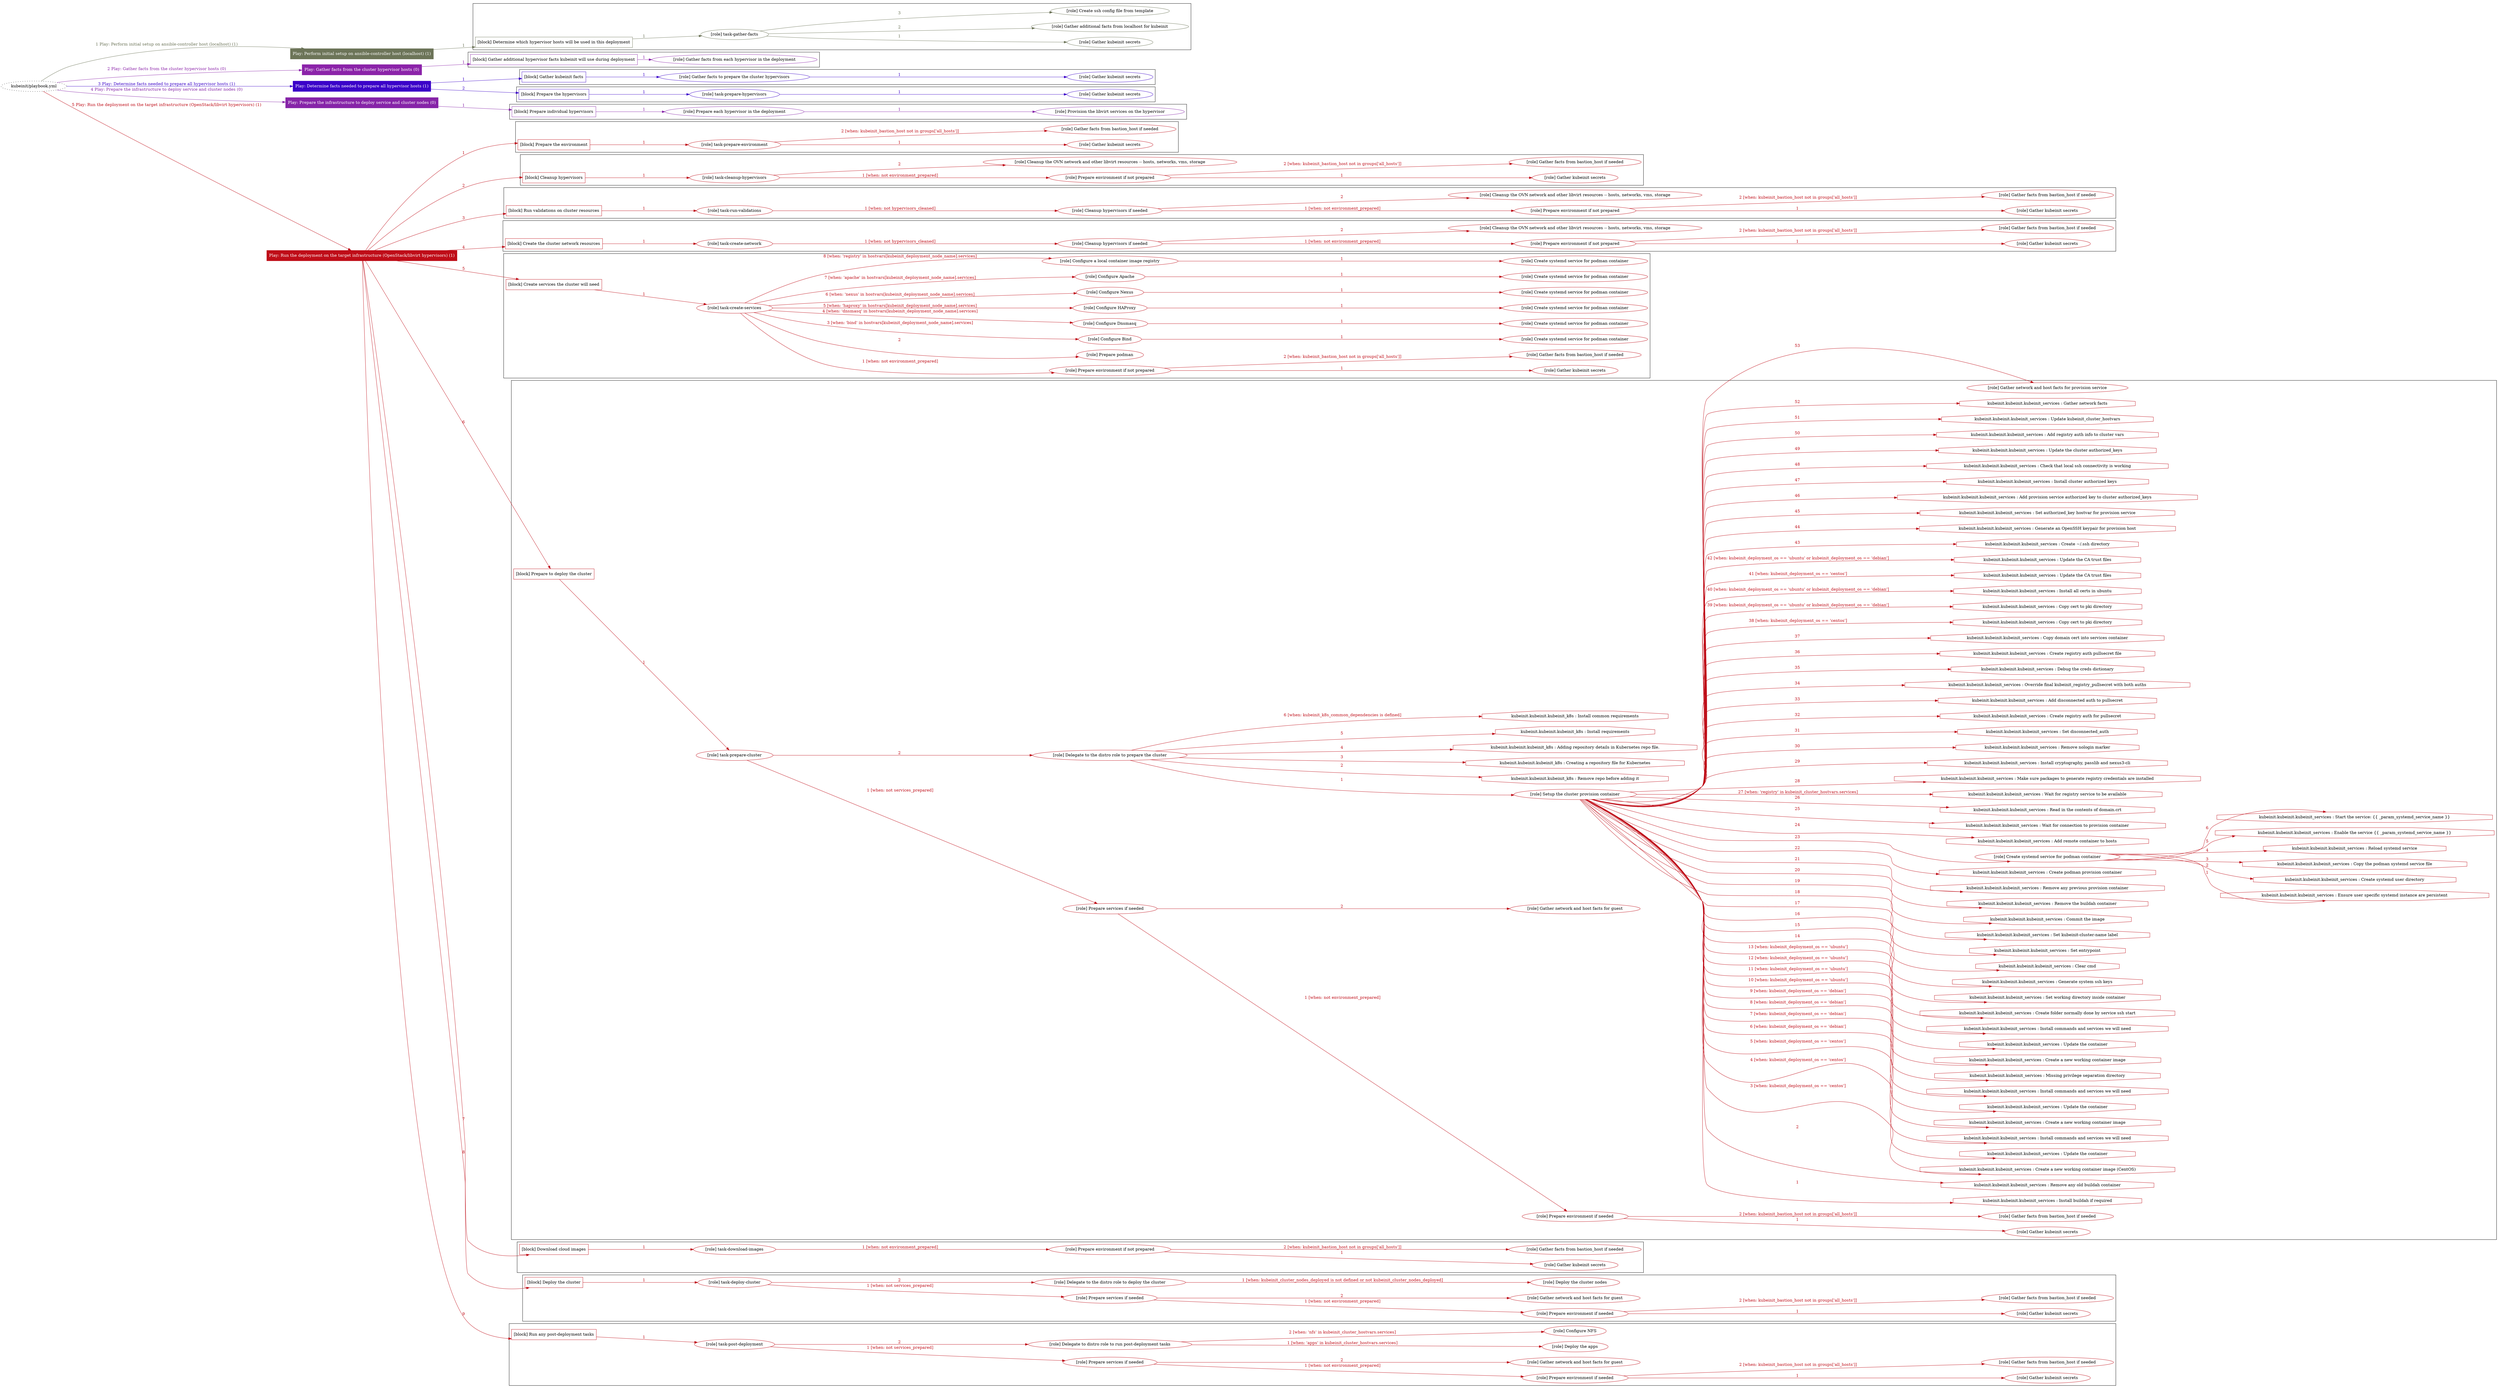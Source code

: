 digraph {
	graph [concentrate=true ordering=in rankdir=LR ratio=fill]
	edge [esep=5 sep=10]
	"kubeinit/playbook.yml" [URL="/home/runner/work/kubeinit-1/kubeinit-1/kubeinit/playbook.yml" id=playbook_e297e0e6 style=dotted]
	"kubeinit/playbook.yml" -> play_1e59aab1 [label="1 Play: Perform initial setup on ansible-controller host (localhost) (1)" color="#6c7458" fontcolor="#6c7458" id=edge_play_1e59aab1 labeltooltip="1 Play: Perform initial setup on ansible-controller host (localhost) (1)" tooltip="1 Play: Perform initial setup on ansible-controller host (localhost) (1)"]
	subgraph "Play: Perform initial setup on ansible-controller host (localhost) (1)" {
		play_1e59aab1 [label="Play: Perform initial setup on ansible-controller host (localhost) (1)" URL="/home/runner/work/kubeinit-1/kubeinit-1/kubeinit/playbook.yml" color="#6c7458" fontcolor="#ffffff" id=play_1e59aab1 shape=box style=filled tooltip=localhost]
		play_1e59aab1 -> block_812e28da [label=1 color="#6c7458" fontcolor="#6c7458" id=edge_block_812e28da labeltooltip=1 tooltip=1]
		subgraph cluster_block_812e28da {
			block_812e28da [label="[block] Determine which hypervisor hosts will be used in this deployment" URL="/home/runner/work/kubeinit-1/kubeinit-1/kubeinit/playbook.yml" color="#6c7458" id=block_812e28da labeltooltip="Determine which hypervisor hosts will be used in this deployment" shape=box tooltip="Determine which hypervisor hosts will be used in this deployment"]
			block_812e28da -> role_c817fd15 [label="1 " color="#6c7458" fontcolor="#6c7458" id=edge_role_c817fd15 labeltooltip="1 " tooltip="1 "]
			subgraph "task-gather-facts" {
				role_c817fd15 [label="[role] task-gather-facts" URL="/home/runner/work/kubeinit-1/kubeinit-1/kubeinit/playbook.yml" color="#6c7458" id=role_c817fd15 tooltip="task-gather-facts"]
				role_c817fd15 -> role_4c7b36a6 [label="1 " color="#6c7458" fontcolor="#6c7458" id=edge_role_4c7b36a6 labeltooltip="1 " tooltip="1 "]
				subgraph "Gather kubeinit secrets" {
					role_4c7b36a6 [label="[role] Gather kubeinit secrets" URL="/home/runner/.ansible/collections/ansible_collections/kubeinit/kubeinit/roles/kubeinit_prepare/tasks/build_hypervisors_group.yml" color="#6c7458" id=role_4c7b36a6 tooltip="Gather kubeinit secrets"]
				}
				role_c817fd15 -> role_9434a42b [label="2 " color="#6c7458" fontcolor="#6c7458" id=edge_role_9434a42b labeltooltip="2 " tooltip="2 "]
				subgraph "Gather additional facts from localhost for kubeinit" {
					role_9434a42b [label="[role] Gather additional facts from localhost for kubeinit" URL="/home/runner/.ansible/collections/ansible_collections/kubeinit/kubeinit/roles/kubeinit_prepare/tasks/build_hypervisors_group.yml" color="#6c7458" id=role_9434a42b tooltip="Gather additional facts from localhost for kubeinit"]
				}
				role_c817fd15 -> role_112803bf [label="3 " color="#6c7458" fontcolor="#6c7458" id=edge_role_112803bf labeltooltip="3 " tooltip="3 "]
				subgraph "Create ssh config file from template" {
					role_112803bf [label="[role] Create ssh config file from template" URL="/home/runner/.ansible/collections/ansible_collections/kubeinit/kubeinit/roles/kubeinit_prepare/tasks/build_hypervisors_group.yml" color="#6c7458" id=role_112803bf tooltip="Create ssh config file from template"]
				}
			}
		}
	}
	"kubeinit/playbook.yml" -> play_4590b92a [label="2 Play: Gather facts from the cluster hypervisor hosts (0)" color="#8b23a9" fontcolor="#8b23a9" id=edge_play_4590b92a labeltooltip="2 Play: Gather facts from the cluster hypervisor hosts (0)" tooltip="2 Play: Gather facts from the cluster hypervisor hosts (0)"]
	subgraph "Play: Gather facts from the cluster hypervisor hosts (0)" {
		play_4590b92a [label="Play: Gather facts from the cluster hypervisor hosts (0)" URL="/home/runner/work/kubeinit-1/kubeinit-1/kubeinit/playbook.yml" color="#8b23a9" fontcolor="#ffffff" id=play_4590b92a shape=box style=filled tooltip="Play: Gather facts from the cluster hypervisor hosts (0)"]
		play_4590b92a -> block_8137d421 [label=1 color="#8b23a9" fontcolor="#8b23a9" id=edge_block_8137d421 labeltooltip=1 tooltip=1]
		subgraph cluster_block_8137d421 {
			block_8137d421 [label="[block] Gather additional hypervisor facts kubeinit will use during deployment" URL="/home/runner/work/kubeinit-1/kubeinit-1/kubeinit/playbook.yml" color="#8b23a9" id=block_8137d421 labeltooltip="Gather additional hypervisor facts kubeinit will use during deployment" shape=box tooltip="Gather additional hypervisor facts kubeinit will use during deployment"]
			block_8137d421 -> role_04d03070 [label="1 " color="#8b23a9" fontcolor="#8b23a9" id=edge_role_04d03070 labeltooltip="1 " tooltip="1 "]
			subgraph "Gather facts from each hypervisor in the deployment" {
				role_04d03070 [label="[role] Gather facts from each hypervisor in the deployment" URL="/home/runner/work/kubeinit-1/kubeinit-1/kubeinit/playbook.yml" color="#8b23a9" id=role_04d03070 tooltip="Gather facts from each hypervisor in the deployment"]
			}
		}
	}
	"kubeinit/playbook.yml" -> play_9dff0252 [label="3 Play: Determine facts needed to prepare all hypervisor hosts (1)" color="#3b03c9" fontcolor="#3b03c9" id=edge_play_9dff0252 labeltooltip="3 Play: Determine facts needed to prepare all hypervisor hosts (1)" tooltip="3 Play: Determine facts needed to prepare all hypervisor hosts (1)"]
	subgraph "Play: Determine facts needed to prepare all hypervisor hosts (1)" {
		play_9dff0252 [label="Play: Determine facts needed to prepare all hypervisor hosts (1)" URL="/home/runner/work/kubeinit-1/kubeinit-1/kubeinit/playbook.yml" color="#3b03c9" fontcolor="#ffffff" id=play_9dff0252 shape=box style=filled tooltip=localhost]
		play_9dff0252 -> block_62f2359f [label=1 color="#3b03c9" fontcolor="#3b03c9" id=edge_block_62f2359f labeltooltip=1 tooltip=1]
		subgraph cluster_block_62f2359f {
			block_62f2359f [label="[block] Gather kubeinit facts" URL="/home/runner/work/kubeinit-1/kubeinit-1/kubeinit/playbook.yml" color="#3b03c9" id=block_62f2359f labeltooltip="Gather kubeinit facts" shape=box tooltip="Gather kubeinit facts"]
			block_62f2359f -> role_93b71aa2 [label="1 " color="#3b03c9" fontcolor="#3b03c9" id=edge_role_93b71aa2 labeltooltip="1 " tooltip="1 "]
			subgraph "Gather facts to prepare the cluster hypervisors" {
				role_93b71aa2 [label="[role] Gather facts to prepare the cluster hypervisors" URL="/home/runner/work/kubeinit-1/kubeinit-1/kubeinit/playbook.yml" color="#3b03c9" id=role_93b71aa2 tooltip="Gather facts to prepare the cluster hypervisors"]
				role_93b71aa2 -> role_e201fa2b [label="1 " color="#3b03c9" fontcolor="#3b03c9" id=edge_role_e201fa2b labeltooltip="1 " tooltip="1 "]
				subgraph "Gather kubeinit secrets" {
					role_e201fa2b [label="[role] Gather kubeinit secrets" URL="/home/runner/.ansible/collections/ansible_collections/kubeinit/kubeinit/roles/kubeinit_prepare/tasks/gather_kubeinit_facts.yml" color="#3b03c9" id=role_e201fa2b tooltip="Gather kubeinit secrets"]
				}
			}
		}
		play_9dff0252 -> block_bfaaf5cf [label=2 color="#3b03c9" fontcolor="#3b03c9" id=edge_block_bfaaf5cf labeltooltip=2 tooltip=2]
		subgraph cluster_block_bfaaf5cf {
			block_bfaaf5cf [label="[block] Prepare the hypervisors" URL="/home/runner/work/kubeinit-1/kubeinit-1/kubeinit/playbook.yml" color="#3b03c9" id=block_bfaaf5cf labeltooltip="Prepare the hypervisors" shape=box tooltip="Prepare the hypervisors"]
			block_bfaaf5cf -> role_b5c06bee [label="1 " color="#3b03c9" fontcolor="#3b03c9" id=edge_role_b5c06bee labeltooltip="1 " tooltip="1 "]
			subgraph "task-prepare-hypervisors" {
				role_b5c06bee [label="[role] task-prepare-hypervisors" URL="/home/runner/work/kubeinit-1/kubeinit-1/kubeinit/playbook.yml" color="#3b03c9" id=role_b5c06bee tooltip="task-prepare-hypervisors"]
				role_b5c06bee -> role_0f447e5e [label="1 " color="#3b03c9" fontcolor="#3b03c9" id=edge_role_0f447e5e labeltooltip="1 " tooltip="1 "]
				subgraph "Gather kubeinit secrets" {
					role_0f447e5e [label="[role] Gather kubeinit secrets" URL="/home/runner/.ansible/collections/ansible_collections/kubeinit/kubeinit/roles/kubeinit_prepare/tasks/gather_kubeinit_facts.yml" color="#3b03c9" id=role_0f447e5e tooltip="Gather kubeinit secrets"]
				}
			}
		}
	}
	"kubeinit/playbook.yml" -> play_5b240d79 [label="4 Play: Prepare the infrastructure to deploy service and cluster nodes (0)" color="#8624a8" fontcolor="#8624a8" id=edge_play_5b240d79 labeltooltip="4 Play: Prepare the infrastructure to deploy service and cluster nodes (0)" tooltip="4 Play: Prepare the infrastructure to deploy service and cluster nodes (0)"]
	subgraph "Play: Prepare the infrastructure to deploy service and cluster nodes (0)" {
		play_5b240d79 [label="Play: Prepare the infrastructure to deploy service and cluster nodes (0)" URL="/home/runner/work/kubeinit-1/kubeinit-1/kubeinit/playbook.yml" color="#8624a8" fontcolor="#ffffff" id=play_5b240d79 shape=box style=filled tooltip="Play: Prepare the infrastructure to deploy service and cluster nodes (0)"]
		play_5b240d79 -> block_57dd0207 [label=1 color="#8624a8" fontcolor="#8624a8" id=edge_block_57dd0207 labeltooltip=1 tooltip=1]
		subgraph cluster_block_57dd0207 {
			block_57dd0207 [label="[block] Prepare individual hypervisors" URL="/home/runner/work/kubeinit-1/kubeinit-1/kubeinit/playbook.yml" color="#8624a8" id=block_57dd0207 labeltooltip="Prepare individual hypervisors" shape=box tooltip="Prepare individual hypervisors"]
			block_57dd0207 -> role_731ba8b2 [label="1 " color="#8624a8" fontcolor="#8624a8" id=edge_role_731ba8b2 labeltooltip="1 " tooltip="1 "]
			subgraph "Prepare each hypervisor in the deployment" {
				role_731ba8b2 [label="[role] Prepare each hypervisor in the deployment" URL="/home/runner/work/kubeinit-1/kubeinit-1/kubeinit/playbook.yml" color="#8624a8" id=role_731ba8b2 tooltip="Prepare each hypervisor in the deployment"]
				role_731ba8b2 -> role_55ad8e64 [label="1 " color="#8624a8" fontcolor="#8624a8" id=edge_role_55ad8e64 labeltooltip="1 " tooltip="1 "]
				subgraph "Provision the libvirt services on the hypervisor" {
					role_55ad8e64 [label="[role] Provision the libvirt services on the hypervisor" URL="/home/runner/.ansible/collections/ansible_collections/kubeinit/kubeinit/roles/kubeinit_prepare/tasks/prepare_hypervisor.yml" color="#8624a8" id=role_55ad8e64 tooltip="Provision the libvirt services on the hypervisor"]
				}
			}
		}
	}
	"kubeinit/playbook.yml" -> play_d0990253 [label="5 Play: Run the deployment on the target infrastructure (OpenStack/libvirt hypervisors) (1)" color="#bf0d18" fontcolor="#bf0d18" id=edge_play_d0990253 labeltooltip="5 Play: Run the deployment on the target infrastructure (OpenStack/libvirt hypervisors) (1)" tooltip="5 Play: Run the deployment on the target infrastructure (OpenStack/libvirt hypervisors) (1)"]
	subgraph "Play: Run the deployment on the target infrastructure (OpenStack/libvirt hypervisors) (1)" {
		play_d0990253 [label="Play: Run the deployment on the target infrastructure (OpenStack/libvirt hypervisors) (1)" URL="/home/runner/work/kubeinit-1/kubeinit-1/kubeinit/playbook.yml" color="#bf0d18" fontcolor="#ffffff" id=play_d0990253 shape=box style=filled tooltip=localhost]
		play_d0990253 -> block_1abff109 [label=1 color="#bf0d18" fontcolor="#bf0d18" id=edge_block_1abff109 labeltooltip=1 tooltip=1]
		subgraph cluster_block_1abff109 {
			block_1abff109 [label="[block] Prepare the environment" URL="/home/runner/work/kubeinit-1/kubeinit-1/kubeinit/playbook.yml" color="#bf0d18" id=block_1abff109 labeltooltip="Prepare the environment" shape=box tooltip="Prepare the environment"]
			block_1abff109 -> role_d2a9b644 [label="1 " color="#bf0d18" fontcolor="#bf0d18" id=edge_role_d2a9b644 labeltooltip="1 " tooltip="1 "]
			subgraph "task-prepare-environment" {
				role_d2a9b644 [label="[role] task-prepare-environment" URL="/home/runner/work/kubeinit-1/kubeinit-1/kubeinit/playbook.yml" color="#bf0d18" id=role_d2a9b644 tooltip="task-prepare-environment"]
				role_d2a9b644 -> role_874fc0a4 [label="1 " color="#bf0d18" fontcolor="#bf0d18" id=edge_role_874fc0a4 labeltooltip="1 " tooltip="1 "]
				subgraph "Gather kubeinit secrets" {
					role_874fc0a4 [label="[role] Gather kubeinit secrets" URL="/home/runner/.ansible/collections/ansible_collections/kubeinit/kubeinit/roles/kubeinit_prepare/tasks/gather_kubeinit_facts.yml" color="#bf0d18" id=role_874fc0a4 tooltip="Gather kubeinit secrets"]
				}
				role_d2a9b644 -> role_6d644fc2 [label="2 [when: kubeinit_bastion_host not in groups['all_hosts']]" color="#bf0d18" fontcolor="#bf0d18" id=edge_role_6d644fc2 labeltooltip="2 [when: kubeinit_bastion_host not in groups['all_hosts']]" tooltip="2 [when: kubeinit_bastion_host not in groups['all_hosts']]"]
				subgraph "Gather facts from bastion_host if needed" {
					role_6d644fc2 [label="[role] Gather facts from bastion_host if needed" URL="/home/runner/.ansible/collections/ansible_collections/kubeinit/kubeinit/roles/kubeinit_prepare/tasks/main.yml" color="#bf0d18" id=role_6d644fc2 tooltip="Gather facts from bastion_host if needed"]
				}
			}
		}
		play_d0990253 -> block_b705296d [label=2 color="#bf0d18" fontcolor="#bf0d18" id=edge_block_b705296d labeltooltip=2 tooltip=2]
		subgraph cluster_block_b705296d {
			block_b705296d [label="[block] Cleanup hypervisors" URL="/home/runner/work/kubeinit-1/kubeinit-1/kubeinit/playbook.yml" color="#bf0d18" id=block_b705296d labeltooltip="Cleanup hypervisors" shape=box tooltip="Cleanup hypervisors"]
			block_b705296d -> role_0f41e64c [label="1 " color="#bf0d18" fontcolor="#bf0d18" id=edge_role_0f41e64c labeltooltip="1 " tooltip="1 "]
			subgraph "task-cleanup-hypervisors" {
				role_0f41e64c [label="[role] task-cleanup-hypervisors" URL="/home/runner/work/kubeinit-1/kubeinit-1/kubeinit/playbook.yml" color="#bf0d18" id=role_0f41e64c tooltip="task-cleanup-hypervisors"]
				role_0f41e64c -> role_f549a0c2 [label="1 [when: not environment_prepared]" color="#bf0d18" fontcolor="#bf0d18" id=edge_role_f549a0c2 labeltooltip="1 [when: not environment_prepared]" tooltip="1 [when: not environment_prepared]"]
				subgraph "Prepare environment if not prepared" {
					role_f549a0c2 [label="[role] Prepare environment if not prepared" URL="/home/runner/.ansible/collections/ansible_collections/kubeinit/kubeinit/roles/kubeinit_libvirt/tasks/cleanup_hypervisors.yml" color="#bf0d18" id=role_f549a0c2 tooltip="Prepare environment if not prepared"]
					role_f549a0c2 -> role_146f097d [label="1 " color="#bf0d18" fontcolor="#bf0d18" id=edge_role_146f097d labeltooltip="1 " tooltip="1 "]
					subgraph "Gather kubeinit secrets" {
						role_146f097d [label="[role] Gather kubeinit secrets" URL="/home/runner/.ansible/collections/ansible_collections/kubeinit/kubeinit/roles/kubeinit_prepare/tasks/gather_kubeinit_facts.yml" color="#bf0d18" id=role_146f097d tooltip="Gather kubeinit secrets"]
					}
					role_f549a0c2 -> role_fb299202 [label="2 [when: kubeinit_bastion_host not in groups['all_hosts']]" color="#bf0d18" fontcolor="#bf0d18" id=edge_role_fb299202 labeltooltip="2 [when: kubeinit_bastion_host not in groups['all_hosts']]" tooltip="2 [when: kubeinit_bastion_host not in groups['all_hosts']]"]
					subgraph "Gather facts from bastion_host if needed" {
						role_fb299202 [label="[role] Gather facts from bastion_host if needed" URL="/home/runner/.ansible/collections/ansible_collections/kubeinit/kubeinit/roles/kubeinit_prepare/tasks/main.yml" color="#bf0d18" id=role_fb299202 tooltip="Gather facts from bastion_host if needed"]
					}
				}
				role_0f41e64c -> role_d4067eb5 [label="2 " color="#bf0d18" fontcolor="#bf0d18" id=edge_role_d4067eb5 labeltooltip="2 " tooltip="2 "]
				subgraph "Cleanup the OVN network and other libvirt resources -- hosts, networks, vms, storage" {
					role_d4067eb5 [label="[role] Cleanup the OVN network and other libvirt resources -- hosts, networks, vms, storage" URL="/home/runner/.ansible/collections/ansible_collections/kubeinit/kubeinit/roles/kubeinit_libvirt/tasks/cleanup_hypervisors.yml" color="#bf0d18" id=role_d4067eb5 tooltip="Cleanup the OVN network and other libvirt resources -- hosts, networks, vms, storage"]
				}
			}
		}
		play_d0990253 -> block_448c287e [label=3 color="#bf0d18" fontcolor="#bf0d18" id=edge_block_448c287e labeltooltip=3 tooltip=3]
		subgraph cluster_block_448c287e {
			block_448c287e [label="[block] Run validations on cluster resources" URL="/home/runner/work/kubeinit-1/kubeinit-1/kubeinit/playbook.yml" color="#bf0d18" id=block_448c287e labeltooltip="Run validations on cluster resources" shape=box tooltip="Run validations on cluster resources"]
			block_448c287e -> role_26a99a53 [label="1 " color="#bf0d18" fontcolor="#bf0d18" id=edge_role_26a99a53 labeltooltip="1 " tooltip="1 "]
			subgraph "task-run-validations" {
				role_26a99a53 [label="[role] task-run-validations" URL="/home/runner/work/kubeinit-1/kubeinit-1/kubeinit/playbook.yml" color="#bf0d18" id=role_26a99a53 tooltip="task-run-validations"]
				role_26a99a53 -> role_b6c7565d [label="1 [when: not hypervisors_cleaned]" color="#bf0d18" fontcolor="#bf0d18" id=edge_role_b6c7565d labeltooltip="1 [when: not hypervisors_cleaned]" tooltip="1 [when: not hypervisors_cleaned]"]
				subgraph "Cleanup hypervisors if needed" {
					role_b6c7565d [label="[role] Cleanup hypervisors if needed" URL="/home/runner/.ansible/collections/ansible_collections/kubeinit/kubeinit/roles/kubeinit_validations/tasks/main.yml" color="#bf0d18" id=role_b6c7565d tooltip="Cleanup hypervisors if needed"]
					role_b6c7565d -> role_4f311348 [label="1 [when: not environment_prepared]" color="#bf0d18" fontcolor="#bf0d18" id=edge_role_4f311348 labeltooltip="1 [when: not environment_prepared]" tooltip="1 [when: not environment_prepared]"]
					subgraph "Prepare environment if not prepared" {
						role_4f311348 [label="[role] Prepare environment if not prepared" URL="/home/runner/.ansible/collections/ansible_collections/kubeinit/kubeinit/roles/kubeinit_libvirt/tasks/cleanup_hypervisors.yml" color="#bf0d18" id=role_4f311348 tooltip="Prepare environment if not prepared"]
						role_4f311348 -> role_2520e254 [label="1 " color="#bf0d18" fontcolor="#bf0d18" id=edge_role_2520e254 labeltooltip="1 " tooltip="1 "]
						subgraph "Gather kubeinit secrets" {
							role_2520e254 [label="[role] Gather kubeinit secrets" URL="/home/runner/.ansible/collections/ansible_collections/kubeinit/kubeinit/roles/kubeinit_prepare/tasks/gather_kubeinit_facts.yml" color="#bf0d18" id=role_2520e254 tooltip="Gather kubeinit secrets"]
						}
						role_4f311348 -> role_896cb3fb [label="2 [when: kubeinit_bastion_host not in groups['all_hosts']]" color="#bf0d18" fontcolor="#bf0d18" id=edge_role_896cb3fb labeltooltip="2 [when: kubeinit_bastion_host not in groups['all_hosts']]" tooltip="2 [when: kubeinit_bastion_host not in groups['all_hosts']]"]
						subgraph "Gather facts from bastion_host if needed" {
							role_896cb3fb [label="[role] Gather facts from bastion_host if needed" URL="/home/runner/.ansible/collections/ansible_collections/kubeinit/kubeinit/roles/kubeinit_prepare/tasks/main.yml" color="#bf0d18" id=role_896cb3fb tooltip="Gather facts from bastion_host if needed"]
						}
					}
					role_b6c7565d -> role_f02b12f9 [label="2 " color="#bf0d18" fontcolor="#bf0d18" id=edge_role_f02b12f9 labeltooltip="2 " tooltip="2 "]
					subgraph "Cleanup the OVN network and other libvirt resources -- hosts, networks, vms, storage" {
						role_f02b12f9 [label="[role] Cleanup the OVN network and other libvirt resources -- hosts, networks, vms, storage" URL="/home/runner/.ansible/collections/ansible_collections/kubeinit/kubeinit/roles/kubeinit_libvirt/tasks/cleanup_hypervisors.yml" color="#bf0d18" id=role_f02b12f9 tooltip="Cleanup the OVN network and other libvirt resources -- hosts, networks, vms, storage"]
					}
				}
			}
		}
		play_d0990253 -> block_004c5480 [label=4 color="#bf0d18" fontcolor="#bf0d18" id=edge_block_004c5480 labeltooltip=4 tooltip=4]
		subgraph cluster_block_004c5480 {
			block_004c5480 [label="[block] Create the cluster network resources" URL="/home/runner/work/kubeinit-1/kubeinit-1/kubeinit/playbook.yml" color="#bf0d18" id=block_004c5480 labeltooltip="Create the cluster network resources" shape=box tooltip="Create the cluster network resources"]
			block_004c5480 -> role_29830ed3 [label="1 " color="#bf0d18" fontcolor="#bf0d18" id=edge_role_29830ed3 labeltooltip="1 " tooltip="1 "]
			subgraph "task-create-network" {
				role_29830ed3 [label="[role] task-create-network" URL="/home/runner/work/kubeinit-1/kubeinit-1/kubeinit/playbook.yml" color="#bf0d18" id=role_29830ed3 tooltip="task-create-network"]
				role_29830ed3 -> role_7acb6233 [label="1 [when: not hypervisors_cleaned]" color="#bf0d18" fontcolor="#bf0d18" id=edge_role_7acb6233 labeltooltip="1 [when: not hypervisors_cleaned]" tooltip="1 [when: not hypervisors_cleaned]"]
				subgraph "Cleanup hypervisors if needed" {
					role_7acb6233 [label="[role] Cleanup hypervisors if needed" URL="/home/runner/.ansible/collections/ansible_collections/kubeinit/kubeinit/roles/kubeinit_libvirt/tasks/create_network.yml" color="#bf0d18" id=role_7acb6233 tooltip="Cleanup hypervisors if needed"]
					role_7acb6233 -> role_6b430007 [label="1 [when: not environment_prepared]" color="#bf0d18" fontcolor="#bf0d18" id=edge_role_6b430007 labeltooltip="1 [when: not environment_prepared]" tooltip="1 [when: not environment_prepared]"]
					subgraph "Prepare environment if not prepared" {
						role_6b430007 [label="[role] Prepare environment if not prepared" URL="/home/runner/.ansible/collections/ansible_collections/kubeinit/kubeinit/roles/kubeinit_libvirt/tasks/cleanup_hypervisors.yml" color="#bf0d18" id=role_6b430007 tooltip="Prepare environment if not prepared"]
						role_6b430007 -> role_fc4e33ec [label="1 " color="#bf0d18" fontcolor="#bf0d18" id=edge_role_fc4e33ec labeltooltip="1 " tooltip="1 "]
						subgraph "Gather kubeinit secrets" {
							role_fc4e33ec [label="[role] Gather kubeinit secrets" URL="/home/runner/.ansible/collections/ansible_collections/kubeinit/kubeinit/roles/kubeinit_prepare/tasks/gather_kubeinit_facts.yml" color="#bf0d18" id=role_fc4e33ec tooltip="Gather kubeinit secrets"]
						}
						role_6b430007 -> role_1393970e [label="2 [when: kubeinit_bastion_host not in groups['all_hosts']]" color="#bf0d18" fontcolor="#bf0d18" id=edge_role_1393970e labeltooltip="2 [when: kubeinit_bastion_host not in groups['all_hosts']]" tooltip="2 [when: kubeinit_bastion_host not in groups['all_hosts']]"]
						subgraph "Gather facts from bastion_host if needed" {
							role_1393970e [label="[role] Gather facts from bastion_host if needed" URL="/home/runner/.ansible/collections/ansible_collections/kubeinit/kubeinit/roles/kubeinit_prepare/tasks/main.yml" color="#bf0d18" id=role_1393970e tooltip="Gather facts from bastion_host if needed"]
						}
					}
					role_7acb6233 -> role_6b6d3da2 [label="2 " color="#bf0d18" fontcolor="#bf0d18" id=edge_role_6b6d3da2 labeltooltip="2 " tooltip="2 "]
					subgraph "Cleanup the OVN network and other libvirt resources -- hosts, networks, vms, storage" {
						role_6b6d3da2 [label="[role] Cleanup the OVN network and other libvirt resources -- hosts, networks, vms, storage" URL="/home/runner/.ansible/collections/ansible_collections/kubeinit/kubeinit/roles/kubeinit_libvirt/tasks/cleanup_hypervisors.yml" color="#bf0d18" id=role_6b6d3da2 tooltip="Cleanup the OVN network and other libvirt resources -- hosts, networks, vms, storage"]
					}
				}
			}
		}
		play_d0990253 -> block_707d59d2 [label=5 color="#bf0d18" fontcolor="#bf0d18" id=edge_block_707d59d2 labeltooltip=5 tooltip=5]
		subgraph cluster_block_707d59d2 {
			block_707d59d2 [label="[block] Create services the cluster will need" URL="/home/runner/work/kubeinit-1/kubeinit-1/kubeinit/playbook.yml" color="#bf0d18" id=block_707d59d2 labeltooltip="Create services the cluster will need" shape=box tooltip="Create services the cluster will need"]
			block_707d59d2 -> role_806115d2 [label="1 " color="#bf0d18" fontcolor="#bf0d18" id=edge_role_806115d2 labeltooltip="1 " tooltip="1 "]
			subgraph "task-create-services" {
				role_806115d2 [label="[role] task-create-services" URL="/home/runner/work/kubeinit-1/kubeinit-1/kubeinit/playbook.yml" color="#bf0d18" id=role_806115d2 tooltip="task-create-services"]
				role_806115d2 -> role_4cae69bd [label="1 [when: not environment_prepared]" color="#bf0d18" fontcolor="#bf0d18" id=edge_role_4cae69bd labeltooltip="1 [when: not environment_prepared]" tooltip="1 [when: not environment_prepared]"]
				subgraph "Prepare environment if not prepared" {
					role_4cae69bd [label="[role] Prepare environment if not prepared" URL="/home/runner/.ansible/collections/ansible_collections/kubeinit/kubeinit/roles/kubeinit_services/tasks/main.yml" color="#bf0d18" id=role_4cae69bd tooltip="Prepare environment if not prepared"]
					role_4cae69bd -> role_9bbf7219 [label="1 " color="#bf0d18" fontcolor="#bf0d18" id=edge_role_9bbf7219 labeltooltip="1 " tooltip="1 "]
					subgraph "Gather kubeinit secrets" {
						role_9bbf7219 [label="[role] Gather kubeinit secrets" URL="/home/runner/.ansible/collections/ansible_collections/kubeinit/kubeinit/roles/kubeinit_prepare/tasks/gather_kubeinit_facts.yml" color="#bf0d18" id=role_9bbf7219 tooltip="Gather kubeinit secrets"]
					}
					role_4cae69bd -> role_a8dda201 [label="2 [when: kubeinit_bastion_host not in groups['all_hosts']]" color="#bf0d18" fontcolor="#bf0d18" id=edge_role_a8dda201 labeltooltip="2 [when: kubeinit_bastion_host not in groups['all_hosts']]" tooltip="2 [when: kubeinit_bastion_host not in groups['all_hosts']]"]
					subgraph "Gather facts from bastion_host if needed" {
						role_a8dda201 [label="[role] Gather facts from bastion_host if needed" URL="/home/runner/.ansible/collections/ansible_collections/kubeinit/kubeinit/roles/kubeinit_prepare/tasks/main.yml" color="#bf0d18" id=role_a8dda201 tooltip="Gather facts from bastion_host if needed"]
					}
				}
				role_806115d2 -> role_a500fe94 [label="2 " color="#bf0d18" fontcolor="#bf0d18" id=edge_role_a500fe94 labeltooltip="2 " tooltip="2 "]
				subgraph "Prepare podman" {
					role_a500fe94 [label="[role] Prepare podman" URL="/home/runner/.ansible/collections/ansible_collections/kubeinit/kubeinit/roles/kubeinit_services/tasks/00_create_service_pod.yml" color="#bf0d18" id=role_a500fe94 tooltip="Prepare podman"]
				}
				role_806115d2 -> role_b8cb9565 [label="3 [when: 'bind' in hostvars[kubeinit_deployment_node_name].services]" color="#bf0d18" fontcolor="#bf0d18" id=edge_role_b8cb9565 labeltooltip="3 [when: 'bind' in hostvars[kubeinit_deployment_node_name].services]" tooltip="3 [when: 'bind' in hostvars[kubeinit_deployment_node_name].services]"]
				subgraph "Configure Bind" {
					role_b8cb9565 [label="[role] Configure Bind" URL="/home/runner/.ansible/collections/ansible_collections/kubeinit/kubeinit/roles/kubeinit_services/tasks/start_services_containers.yml" color="#bf0d18" id=role_b8cb9565 tooltip="Configure Bind"]
					role_b8cb9565 -> role_16830d06 [label="1 " color="#bf0d18" fontcolor="#bf0d18" id=edge_role_16830d06 labeltooltip="1 " tooltip="1 "]
					subgraph "Create systemd service for podman container" {
						role_16830d06 [label="[role] Create systemd service for podman container" URL="/home/runner/.ansible/collections/ansible_collections/kubeinit/kubeinit/roles/kubeinit_bind/tasks/main.yml" color="#bf0d18" id=role_16830d06 tooltip="Create systemd service for podman container"]
					}
				}
				role_806115d2 -> role_b535bc42 [label="4 [when: 'dnsmasq' in hostvars[kubeinit_deployment_node_name].services]" color="#bf0d18" fontcolor="#bf0d18" id=edge_role_b535bc42 labeltooltip="4 [when: 'dnsmasq' in hostvars[kubeinit_deployment_node_name].services]" tooltip="4 [when: 'dnsmasq' in hostvars[kubeinit_deployment_node_name].services]"]
				subgraph "Configure Dnsmasq" {
					role_b535bc42 [label="[role] Configure Dnsmasq" URL="/home/runner/.ansible/collections/ansible_collections/kubeinit/kubeinit/roles/kubeinit_services/tasks/start_services_containers.yml" color="#bf0d18" id=role_b535bc42 tooltip="Configure Dnsmasq"]
					role_b535bc42 -> role_62edd1c7 [label="1 " color="#bf0d18" fontcolor="#bf0d18" id=edge_role_62edd1c7 labeltooltip="1 " tooltip="1 "]
					subgraph "Create systemd service for podman container" {
						role_62edd1c7 [label="[role] Create systemd service for podman container" URL="/home/runner/.ansible/collections/ansible_collections/kubeinit/kubeinit/roles/kubeinit_dnsmasq/tasks/main.yml" color="#bf0d18" id=role_62edd1c7 tooltip="Create systemd service for podman container"]
					}
				}
				role_806115d2 -> role_91a40087 [label="5 [when: 'haproxy' in hostvars[kubeinit_deployment_node_name].services]" color="#bf0d18" fontcolor="#bf0d18" id=edge_role_91a40087 labeltooltip="5 [when: 'haproxy' in hostvars[kubeinit_deployment_node_name].services]" tooltip="5 [when: 'haproxy' in hostvars[kubeinit_deployment_node_name].services]"]
				subgraph "Configure HAProxy" {
					role_91a40087 [label="[role] Configure HAProxy" URL="/home/runner/.ansible/collections/ansible_collections/kubeinit/kubeinit/roles/kubeinit_services/tasks/start_services_containers.yml" color="#bf0d18" id=role_91a40087 tooltip="Configure HAProxy"]
					role_91a40087 -> role_f147dc5f [label="1 " color="#bf0d18" fontcolor="#bf0d18" id=edge_role_f147dc5f labeltooltip="1 " tooltip="1 "]
					subgraph "Create systemd service for podman container" {
						role_f147dc5f [label="[role] Create systemd service for podman container" URL="/home/runner/.ansible/collections/ansible_collections/kubeinit/kubeinit/roles/kubeinit_haproxy/tasks/main.yml" color="#bf0d18" id=role_f147dc5f tooltip="Create systemd service for podman container"]
					}
				}
				role_806115d2 -> role_e9f2b282 [label="6 [when: 'nexus' in hostvars[kubeinit_deployment_node_name].services]" color="#bf0d18" fontcolor="#bf0d18" id=edge_role_e9f2b282 labeltooltip="6 [when: 'nexus' in hostvars[kubeinit_deployment_node_name].services]" tooltip="6 [when: 'nexus' in hostvars[kubeinit_deployment_node_name].services]"]
				subgraph "Configure Nexus" {
					role_e9f2b282 [label="[role] Configure Nexus" URL="/home/runner/.ansible/collections/ansible_collections/kubeinit/kubeinit/roles/kubeinit_services/tasks/start_services_containers.yml" color="#bf0d18" id=role_e9f2b282 tooltip="Configure Nexus"]
					role_e9f2b282 -> role_52ec4f3f [label="1 " color="#bf0d18" fontcolor="#bf0d18" id=edge_role_52ec4f3f labeltooltip="1 " tooltip="1 "]
					subgraph "Create systemd service for podman container" {
						role_52ec4f3f [label="[role] Create systemd service for podman container" URL="/home/runner/.ansible/collections/ansible_collections/kubeinit/kubeinit/roles/kubeinit_nexus/tasks/main.yml" color="#bf0d18" id=role_52ec4f3f tooltip="Create systemd service for podman container"]
					}
				}
				role_806115d2 -> role_6e4c4a1e [label="7 [when: 'apache' in hostvars[kubeinit_deployment_node_name].services]" color="#bf0d18" fontcolor="#bf0d18" id=edge_role_6e4c4a1e labeltooltip="7 [when: 'apache' in hostvars[kubeinit_deployment_node_name].services]" tooltip="7 [when: 'apache' in hostvars[kubeinit_deployment_node_name].services]"]
				subgraph "Configure Apache" {
					role_6e4c4a1e [label="[role] Configure Apache" URL="/home/runner/.ansible/collections/ansible_collections/kubeinit/kubeinit/roles/kubeinit_services/tasks/start_services_containers.yml" color="#bf0d18" id=role_6e4c4a1e tooltip="Configure Apache"]
					role_6e4c4a1e -> role_390f3eb6 [label="1 " color="#bf0d18" fontcolor="#bf0d18" id=edge_role_390f3eb6 labeltooltip="1 " tooltip="1 "]
					subgraph "Create systemd service for podman container" {
						role_390f3eb6 [label="[role] Create systemd service for podman container" URL="/home/runner/.ansible/collections/ansible_collections/kubeinit/kubeinit/roles/kubeinit_apache/tasks/main.yml" color="#bf0d18" id=role_390f3eb6 tooltip="Create systemd service for podman container"]
					}
				}
				role_806115d2 -> role_011fddfd [label="8 [when: 'registry' in hostvars[kubeinit_deployment_node_name].services]" color="#bf0d18" fontcolor="#bf0d18" id=edge_role_011fddfd labeltooltip="8 [when: 'registry' in hostvars[kubeinit_deployment_node_name].services]" tooltip="8 [when: 'registry' in hostvars[kubeinit_deployment_node_name].services]"]
				subgraph "Configure a local container image registry" {
					role_011fddfd [label="[role] Configure a local container image registry" URL="/home/runner/.ansible/collections/ansible_collections/kubeinit/kubeinit/roles/kubeinit_services/tasks/start_services_containers.yml" color="#bf0d18" id=role_011fddfd tooltip="Configure a local container image registry"]
					role_011fddfd -> role_655e12a0 [label="1 " color="#bf0d18" fontcolor="#bf0d18" id=edge_role_655e12a0 labeltooltip="1 " tooltip="1 "]
					subgraph "Create systemd service for podman container" {
						role_655e12a0 [label="[role] Create systemd service for podman container" URL="/home/runner/.ansible/collections/ansible_collections/kubeinit/kubeinit/roles/kubeinit_registry/tasks/main.yml" color="#bf0d18" id=role_655e12a0 tooltip="Create systemd service for podman container"]
					}
				}
			}
		}
		play_d0990253 -> block_a69d65c5 [label=6 color="#bf0d18" fontcolor="#bf0d18" id=edge_block_a69d65c5 labeltooltip=6 tooltip=6]
		subgraph cluster_block_a69d65c5 {
			block_a69d65c5 [label="[block] Prepare to deploy the cluster" URL="/home/runner/work/kubeinit-1/kubeinit-1/kubeinit/playbook.yml" color="#bf0d18" id=block_a69d65c5 labeltooltip="Prepare to deploy the cluster" shape=box tooltip="Prepare to deploy the cluster"]
			block_a69d65c5 -> role_255fa5b8 [label="1 " color="#bf0d18" fontcolor="#bf0d18" id=edge_role_255fa5b8 labeltooltip="1 " tooltip="1 "]
			subgraph "task-prepare-cluster" {
				role_255fa5b8 [label="[role] task-prepare-cluster" URL="/home/runner/work/kubeinit-1/kubeinit-1/kubeinit/playbook.yml" color="#bf0d18" id=role_255fa5b8 tooltip="task-prepare-cluster"]
				role_255fa5b8 -> role_2f3095e9 [label="1 [when: not services_prepared]" color="#bf0d18" fontcolor="#bf0d18" id=edge_role_2f3095e9 labeltooltip="1 [when: not services_prepared]" tooltip="1 [when: not services_prepared]"]
				subgraph "Prepare services if needed" {
					role_2f3095e9 [label="[role] Prepare services if needed" URL="/home/runner/.ansible/collections/ansible_collections/kubeinit/kubeinit/roles/kubeinit_prepare/tasks/prepare_cluster.yml" color="#bf0d18" id=role_2f3095e9 tooltip="Prepare services if needed"]
					role_2f3095e9 -> role_63b7c867 [label="1 [when: not environment_prepared]" color="#bf0d18" fontcolor="#bf0d18" id=edge_role_63b7c867 labeltooltip="1 [when: not environment_prepared]" tooltip="1 [when: not environment_prepared]"]
					subgraph "Prepare environment if needed" {
						role_63b7c867 [label="[role] Prepare environment if needed" URL="/home/runner/.ansible/collections/ansible_collections/kubeinit/kubeinit/roles/kubeinit_services/tasks/prepare_services.yml" color="#bf0d18" id=role_63b7c867 tooltip="Prepare environment if needed"]
						role_63b7c867 -> role_cc4d1479 [label="1 " color="#bf0d18" fontcolor="#bf0d18" id=edge_role_cc4d1479 labeltooltip="1 " tooltip="1 "]
						subgraph "Gather kubeinit secrets" {
							role_cc4d1479 [label="[role] Gather kubeinit secrets" URL="/home/runner/.ansible/collections/ansible_collections/kubeinit/kubeinit/roles/kubeinit_prepare/tasks/gather_kubeinit_facts.yml" color="#bf0d18" id=role_cc4d1479 tooltip="Gather kubeinit secrets"]
						}
						role_63b7c867 -> role_ab445221 [label="2 [when: kubeinit_bastion_host not in groups['all_hosts']]" color="#bf0d18" fontcolor="#bf0d18" id=edge_role_ab445221 labeltooltip="2 [when: kubeinit_bastion_host not in groups['all_hosts']]" tooltip="2 [when: kubeinit_bastion_host not in groups['all_hosts']]"]
						subgraph "Gather facts from bastion_host if needed" {
							role_ab445221 [label="[role] Gather facts from bastion_host if needed" URL="/home/runner/.ansible/collections/ansible_collections/kubeinit/kubeinit/roles/kubeinit_prepare/tasks/main.yml" color="#bf0d18" id=role_ab445221 tooltip="Gather facts from bastion_host if needed"]
						}
					}
					role_2f3095e9 -> role_8b314ae0 [label="2 " color="#bf0d18" fontcolor="#bf0d18" id=edge_role_8b314ae0 labeltooltip="2 " tooltip="2 "]
					subgraph "Gather network and host facts for guest" {
						role_8b314ae0 [label="[role] Gather network and host facts for guest" URL="/home/runner/.ansible/collections/ansible_collections/kubeinit/kubeinit/roles/kubeinit_services/tasks/prepare_services.yml" color="#bf0d18" id=role_8b314ae0 tooltip="Gather network and host facts for guest"]
					}
				}
				role_255fa5b8 -> role_2a2ecd25 [label="2 " color="#bf0d18" fontcolor="#bf0d18" id=edge_role_2a2ecd25 labeltooltip="2 " tooltip="2 "]
				subgraph "Delegate to the distro role to prepare the cluster" {
					role_2a2ecd25 [label="[role] Delegate to the distro role to prepare the cluster" URL="/home/runner/.ansible/collections/ansible_collections/kubeinit/kubeinit/roles/kubeinit_prepare/tasks/prepare_cluster.yml" color="#bf0d18" id=role_2a2ecd25 tooltip="Delegate to the distro role to prepare the cluster"]
					role_2a2ecd25 -> role_c9f47731 [label="1 " color="#bf0d18" fontcolor="#bf0d18" id=edge_role_c9f47731 labeltooltip="1 " tooltip="1 "]
					subgraph "Setup the cluster provision container" {
						role_c9f47731 [label="[role] Setup the cluster provision container" URL="/home/runner/.ansible/collections/ansible_collections/kubeinit/kubeinit/roles/kubeinit_k8s/tasks/prepare_cluster.yml" color="#bf0d18" id=role_c9f47731 tooltip="Setup the cluster provision container"]
						task_eb2a9d33 [label="kubeinit.kubeinit.kubeinit_services : Install buildah if required" URL="/home/runner/.ansible/collections/ansible_collections/kubeinit/kubeinit/roles/kubeinit_services/tasks/create_provision_container.yml" color="#bf0d18" id=task_eb2a9d33 shape=octagon tooltip="kubeinit.kubeinit.kubeinit_services : Install buildah if required"]
						role_c9f47731 -> task_eb2a9d33 [label="1 " color="#bf0d18" fontcolor="#bf0d18" id=edge_task_eb2a9d33 labeltooltip="1 " tooltip="1 "]
						task_58636b4b [label="kubeinit.kubeinit.kubeinit_services : Remove any old buildah container" URL="/home/runner/.ansible/collections/ansible_collections/kubeinit/kubeinit/roles/kubeinit_services/tasks/create_provision_container.yml" color="#bf0d18" id=task_58636b4b shape=octagon tooltip="kubeinit.kubeinit.kubeinit_services : Remove any old buildah container"]
						role_c9f47731 -> task_58636b4b [label="2 " color="#bf0d18" fontcolor="#bf0d18" id=edge_task_58636b4b labeltooltip="2 " tooltip="2 "]
						task_2d34b310 [label="kubeinit.kubeinit.kubeinit_services : Create a new working container image (CentOS)" URL="/home/runner/.ansible/collections/ansible_collections/kubeinit/kubeinit/roles/kubeinit_services/tasks/create_provision_container.yml" color="#bf0d18" id=task_2d34b310 shape=octagon tooltip="kubeinit.kubeinit.kubeinit_services : Create a new working container image (CentOS)"]
						role_c9f47731 -> task_2d34b310 [label="3 [when: kubeinit_deployment_os == 'centos']" color="#bf0d18" fontcolor="#bf0d18" id=edge_task_2d34b310 labeltooltip="3 [when: kubeinit_deployment_os == 'centos']" tooltip="3 [when: kubeinit_deployment_os == 'centos']"]
						task_8100055f [label="kubeinit.kubeinit.kubeinit_services : Update the container" URL="/home/runner/.ansible/collections/ansible_collections/kubeinit/kubeinit/roles/kubeinit_services/tasks/create_provision_container.yml" color="#bf0d18" id=task_8100055f shape=octagon tooltip="kubeinit.kubeinit.kubeinit_services : Update the container"]
						role_c9f47731 -> task_8100055f [label="4 [when: kubeinit_deployment_os == 'centos']" color="#bf0d18" fontcolor="#bf0d18" id=edge_task_8100055f labeltooltip="4 [when: kubeinit_deployment_os == 'centos']" tooltip="4 [when: kubeinit_deployment_os == 'centos']"]
						task_3e835134 [label="kubeinit.kubeinit.kubeinit_services : Install commands and services we will need" URL="/home/runner/.ansible/collections/ansible_collections/kubeinit/kubeinit/roles/kubeinit_services/tasks/create_provision_container.yml" color="#bf0d18" id=task_3e835134 shape=octagon tooltip="kubeinit.kubeinit.kubeinit_services : Install commands and services we will need"]
						role_c9f47731 -> task_3e835134 [label="5 [when: kubeinit_deployment_os == 'centos']" color="#bf0d18" fontcolor="#bf0d18" id=edge_task_3e835134 labeltooltip="5 [when: kubeinit_deployment_os == 'centos']" tooltip="5 [when: kubeinit_deployment_os == 'centos']"]
						task_793ad8ba [label="kubeinit.kubeinit.kubeinit_services : Create a new working container image" URL="/home/runner/.ansible/collections/ansible_collections/kubeinit/kubeinit/roles/kubeinit_services/tasks/create_provision_container.yml" color="#bf0d18" id=task_793ad8ba shape=octagon tooltip="kubeinit.kubeinit.kubeinit_services : Create a new working container image"]
						role_c9f47731 -> task_793ad8ba [label="6 [when: kubeinit_deployment_os == 'debian']" color="#bf0d18" fontcolor="#bf0d18" id=edge_task_793ad8ba labeltooltip="6 [when: kubeinit_deployment_os == 'debian']" tooltip="6 [when: kubeinit_deployment_os == 'debian']"]
						task_2acf0a9a [label="kubeinit.kubeinit.kubeinit_services : Update the container" URL="/home/runner/.ansible/collections/ansible_collections/kubeinit/kubeinit/roles/kubeinit_services/tasks/create_provision_container.yml" color="#bf0d18" id=task_2acf0a9a shape=octagon tooltip="kubeinit.kubeinit.kubeinit_services : Update the container"]
						role_c9f47731 -> task_2acf0a9a [label="7 [when: kubeinit_deployment_os == 'debian']" color="#bf0d18" fontcolor="#bf0d18" id=edge_task_2acf0a9a labeltooltip="7 [when: kubeinit_deployment_os == 'debian']" tooltip="7 [when: kubeinit_deployment_os == 'debian']"]
						task_badb310e [label="kubeinit.kubeinit.kubeinit_services : Install commands and services we will need" URL="/home/runner/.ansible/collections/ansible_collections/kubeinit/kubeinit/roles/kubeinit_services/tasks/create_provision_container.yml" color="#bf0d18" id=task_badb310e shape=octagon tooltip="kubeinit.kubeinit.kubeinit_services : Install commands and services we will need"]
						role_c9f47731 -> task_badb310e [label="8 [when: kubeinit_deployment_os == 'debian']" color="#bf0d18" fontcolor="#bf0d18" id=edge_task_badb310e labeltooltip="8 [when: kubeinit_deployment_os == 'debian']" tooltip="8 [when: kubeinit_deployment_os == 'debian']"]
						task_b36d5640 [label="kubeinit.kubeinit.kubeinit_services : Missing privilege separation directory" URL="/home/runner/.ansible/collections/ansible_collections/kubeinit/kubeinit/roles/kubeinit_services/tasks/create_provision_container.yml" color="#bf0d18" id=task_b36d5640 shape=octagon tooltip="kubeinit.kubeinit.kubeinit_services : Missing privilege separation directory"]
						role_c9f47731 -> task_b36d5640 [label="9 [when: kubeinit_deployment_os == 'debian']" color="#bf0d18" fontcolor="#bf0d18" id=edge_task_b36d5640 labeltooltip="9 [when: kubeinit_deployment_os == 'debian']" tooltip="9 [when: kubeinit_deployment_os == 'debian']"]
						task_6035656c [label="kubeinit.kubeinit.kubeinit_services : Create a new working container image" URL="/home/runner/.ansible/collections/ansible_collections/kubeinit/kubeinit/roles/kubeinit_services/tasks/create_provision_container.yml" color="#bf0d18" id=task_6035656c shape=octagon tooltip="kubeinit.kubeinit.kubeinit_services : Create a new working container image"]
						role_c9f47731 -> task_6035656c [label="10 [when: kubeinit_deployment_os == 'ubuntu']" color="#bf0d18" fontcolor="#bf0d18" id=edge_task_6035656c labeltooltip="10 [when: kubeinit_deployment_os == 'ubuntu']" tooltip="10 [when: kubeinit_deployment_os == 'ubuntu']"]
						task_97e7dd03 [label="kubeinit.kubeinit.kubeinit_services : Update the container" URL="/home/runner/.ansible/collections/ansible_collections/kubeinit/kubeinit/roles/kubeinit_services/tasks/create_provision_container.yml" color="#bf0d18" id=task_97e7dd03 shape=octagon tooltip="kubeinit.kubeinit.kubeinit_services : Update the container"]
						role_c9f47731 -> task_97e7dd03 [label="11 [when: kubeinit_deployment_os == 'ubuntu']" color="#bf0d18" fontcolor="#bf0d18" id=edge_task_97e7dd03 labeltooltip="11 [when: kubeinit_deployment_os == 'ubuntu']" tooltip="11 [when: kubeinit_deployment_os == 'ubuntu']"]
						task_0ef1ef4e [label="kubeinit.kubeinit.kubeinit_services : Install commands and services we will need" URL="/home/runner/.ansible/collections/ansible_collections/kubeinit/kubeinit/roles/kubeinit_services/tasks/create_provision_container.yml" color="#bf0d18" id=task_0ef1ef4e shape=octagon tooltip="kubeinit.kubeinit.kubeinit_services : Install commands and services we will need"]
						role_c9f47731 -> task_0ef1ef4e [label="12 [when: kubeinit_deployment_os == 'ubuntu']" color="#bf0d18" fontcolor="#bf0d18" id=edge_task_0ef1ef4e labeltooltip="12 [when: kubeinit_deployment_os == 'ubuntu']" tooltip="12 [when: kubeinit_deployment_os == 'ubuntu']"]
						task_f5e7b303 [label="kubeinit.kubeinit.kubeinit_services : Create folder normally done by service ssh start" URL="/home/runner/.ansible/collections/ansible_collections/kubeinit/kubeinit/roles/kubeinit_services/tasks/create_provision_container.yml" color="#bf0d18" id=task_f5e7b303 shape=octagon tooltip="kubeinit.kubeinit.kubeinit_services : Create folder normally done by service ssh start"]
						role_c9f47731 -> task_f5e7b303 [label="13 [when: kubeinit_deployment_os == 'ubuntu']" color="#bf0d18" fontcolor="#bf0d18" id=edge_task_f5e7b303 labeltooltip="13 [when: kubeinit_deployment_os == 'ubuntu']" tooltip="13 [when: kubeinit_deployment_os == 'ubuntu']"]
						task_d14cb77c [label="kubeinit.kubeinit.kubeinit_services : Set working directory inside container" URL="/home/runner/.ansible/collections/ansible_collections/kubeinit/kubeinit/roles/kubeinit_services/tasks/create_provision_container.yml" color="#bf0d18" id=task_d14cb77c shape=octagon tooltip="kubeinit.kubeinit.kubeinit_services : Set working directory inside container"]
						role_c9f47731 -> task_d14cb77c [label="14 " color="#bf0d18" fontcolor="#bf0d18" id=edge_task_d14cb77c labeltooltip="14 " tooltip="14 "]
						task_a9eca7e4 [label="kubeinit.kubeinit.kubeinit_services : Generate system ssh keys" URL="/home/runner/.ansible/collections/ansible_collections/kubeinit/kubeinit/roles/kubeinit_services/tasks/create_provision_container.yml" color="#bf0d18" id=task_a9eca7e4 shape=octagon tooltip="kubeinit.kubeinit.kubeinit_services : Generate system ssh keys"]
						role_c9f47731 -> task_a9eca7e4 [label="15 " color="#bf0d18" fontcolor="#bf0d18" id=edge_task_a9eca7e4 labeltooltip="15 " tooltip="15 "]
						task_17069eae [label="kubeinit.kubeinit.kubeinit_services : Clear cmd" URL="/home/runner/.ansible/collections/ansible_collections/kubeinit/kubeinit/roles/kubeinit_services/tasks/create_provision_container.yml" color="#bf0d18" id=task_17069eae shape=octagon tooltip="kubeinit.kubeinit.kubeinit_services : Clear cmd"]
						role_c9f47731 -> task_17069eae [label="16 " color="#bf0d18" fontcolor="#bf0d18" id=edge_task_17069eae labeltooltip="16 " tooltip="16 "]
						task_0217d9b0 [label="kubeinit.kubeinit.kubeinit_services : Set entrypoint" URL="/home/runner/.ansible/collections/ansible_collections/kubeinit/kubeinit/roles/kubeinit_services/tasks/create_provision_container.yml" color="#bf0d18" id=task_0217d9b0 shape=octagon tooltip="kubeinit.kubeinit.kubeinit_services : Set entrypoint"]
						role_c9f47731 -> task_0217d9b0 [label="17 " color="#bf0d18" fontcolor="#bf0d18" id=edge_task_0217d9b0 labeltooltip="17 " tooltip="17 "]
						task_5208a949 [label="kubeinit.kubeinit.kubeinit_services : Set kubeinit-cluster-name label" URL="/home/runner/.ansible/collections/ansible_collections/kubeinit/kubeinit/roles/kubeinit_services/tasks/create_provision_container.yml" color="#bf0d18" id=task_5208a949 shape=octagon tooltip="kubeinit.kubeinit.kubeinit_services : Set kubeinit-cluster-name label"]
						role_c9f47731 -> task_5208a949 [label="18 " color="#bf0d18" fontcolor="#bf0d18" id=edge_task_5208a949 labeltooltip="18 " tooltip="18 "]
						task_94da0eab [label="kubeinit.kubeinit.kubeinit_services : Commit the image" URL="/home/runner/.ansible/collections/ansible_collections/kubeinit/kubeinit/roles/kubeinit_services/tasks/create_provision_container.yml" color="#bf0d18" id=task_94da0eab shape=octagon tooltip="kubeinit.kubeinit.kubeinit_services : Commit the image"]
						role_c9f47731 -> task_94da0eab [label="19 " color="#bf0d18" fontcolor="#bf0d18" id=edge_task_94da0eab labeltooltip="19 " tooltip="19 "]
						task_aa167919 [label="kubeinit.kubeinit.kubeinit_services : Remove the buildah container" URL="/home/runner/.ansible/collections/ansible_collections/kubeinit/kubeinit/roles/kubeinit_services/tasks/create_provision_container.yml" color="#bf0d18" id=task_aa167919 shape=octagon tooltip="kubeinit.kubeinit.kubeinit_services : Remove the buildah container"]
						role_c9f47731 -> task_aa167919 [label="20 " color="#bf0d18" fontcolor="#bf0d18" id=edge_task_aa167919 labeltooltip="20 " tooltip="20 "]
						task_f5d30f66 [label="kubeinit.kubeinit.kubeinit_services : Remove any previous provision container" URL="/home/runner/.ansible/collections/ansible_collections/kubeinit/kubeinit/roles/kubeinit_services/tasks/create_provision_container.yml" color="#bf0d18" id=task_f5d30f66 shape=octagon tooltip="kubeinit.kubeinit.kubeinit_services : Remove any previous provision container"]
						role_c9f47731 -> task_f5d30f66 [label="21 " color="#bf0d18" fontcolor="#bf0d18" id=edge_task_f5d30f66 labeltooltip="21 " tooltip="21 "]
						task_8da76d9c [label="kubeinit.kubeinit.kubeinit_services : Create podman provision container" URL="/home/runner/.ansible/collections/ansible_collections/kubeinit/kubeinit/roles/kubeinit_services/tasks/create_provision_container.yml" color="#bf0d18" id=task_8da76d9c shape=octagon tooltip="kubeinit.kubeinit.kubeinit_services : Create podman provision container"]
						role_c9f47731 -> task_8da76d9c [label="22 " color="#bf0d18" fontcolor="#bf0d18" id=edge_task_8da76d9c labeltooltip="22 " tooltip="22 "]
						role_c9f47731 -> role_db120b14 [label="23 " color="#bf0d18" fontcolor="#bf0d18" id=edge_role_db120b14 labeltooltip="23 " tooltip="23 "]
						subgraph "Create systemd service for podman container" {
							role_db120b14 [label="[role] Create systemd service for podman container" URL="/home/runner/.ansible/collections/ansible_collections/kubeinit/kubeinit/roles/kubeinit_services/tasks/create_provision_container.yml" color="#bf0d18" id=role_db120b14 tooltip="Create systemd service for podman container"]
							task_4e12b740 [label="kubeinit.kubeinit.kubeinit_services : Ensure user specific systemd instance are persistent" URL="/home/runner/.ansible/collections/ansible_collections/kubeinit/kubeinit/roles/kubeinit_services/tasks/create_managed_service.yml" color="#bf0d18" id=task_4e12b740 shape=octagon tooltip="kubeinit.kubeinit.kubeinit_services : Ensure user specific systemd instance are persistent"]
							role_db120b14 -> task_4e12b740 [label="1 " color="#bf0d18" fontcolor="#bf0d18" id=edge_task_4e12b740 labeltooltip="1 " tooltip="1 "]
							task_f64b1457 [label="kubeinit.kubeinit.kubeinit_services : Create systemd user directory" URL="/home/runner/.ansible/collections/ansible_collections/kubeinit/kubeinit/roles/kubeinit_services/tasks/create_managed_service.yml" color="#bf0d18" id=task_f64b1457 shape=octagon tooltip="kubeinit.kubeinit.kubeinit_services : Create systemd user directory"]
							role_db120b14 -> task_f64b1457 [label="2 " color="#bf0d18" fontcolor="#bf0d18" id=edge_task_f64b1457 labeltooltip="2 " tooltip="2 "]
							task_13750fb0 [label="kubeinit.kubeinit.kubeinit_services : Copy the podman systemd service file" URL="/home/runner/.ansible/collections/ansible_collections/kubeinit/kubeinit/roles/kubeinit_services/tasks/create_managed_service.yml" color="#bf0d18" id=task_13750fb0 shape=octagon tooltip="kubeinit.kubeinit.kubeinit_services : Copy the podman systemd service file"]
							role_db120b14 -> task_13750fb0 [label="3 " color="#bf0d18" fontcolor="#bf0d18" id=edge_task_13750fb0 labeltooltip="3 " tooltip="3 "]
							task_195f56e4 [label="kubeinit.kubeinit.kubeinit_services : Reload systemd service" URL="/home/runner/.ansible/collections/ansible_collections/kubeinit/kubeinit/roles/kubeinit_services/tasks/create_managed_service.yml" color="#bf0d18" id=task_195f56e4 shape=octagon tooltip="kubeinit.kubeinit.kubeinit_services : Reload systemd service"]
							role_db120b14 -> task_195f56e4 [label="4 " color="#bf0d18" fontcolor="#bf0d18" id=edge_task_195f56e4 labeltooltip="4 " tooltip="4 "]
							task_511550c3 [label="kubeinit.kubeinit.kubeinit_services : Enable the service {{ _param_systemd_service_name }}" URL="/home/runner/.ansible/collections/ansible_collections/kubeinit/kubeinit/roles/kubeinit_services/tasks/create_managed_service.yml" color="#bf0d18" id=task_511550c3 shape=octagon tooltip="kubeinit.kubeinit.kubeinit_services : Enable the service {{ _param_systemd_service_name }}"]
							role_db120b14 -> task_511550c3 [label="5 " color="#bf0d18" fontcolor="#bf0d18" id=edge_task_511550c3 labeltooltip="5 " tooltip="5 "]
							task_ddb066b0 [label="kubeinit.kubeinit.kubeinit_services : Start the service: {{ _param_systemd_service_name }}" URL="/home/runner/.ansible/collections/ansible_collections/kubeinit/kubeinit/roles/kubeinit_services/tasks/create_managed_service.yml" color="#bf0d18" id=task_ddb066b0 shape=octagon tooltip="kubeinit.kubeinit.kubeinit_services : Start the service: {{ _param_systemd_service_name }}"]
							role_db120b14 -> task_ddb066b0 [label="6 " color="#bf0d18" fontcolor="#bf0d18" id=edge_task_ddb066b0 labeltooltip="6 " tooltip="6 "]
						}
						task_7a478f75 [label="kubeinit.kubeinit.kubeinit_services : Add remote container to hosts" URL="/home/runner/.ansible/collections/ansible_collections/kubeinit/kubeinit/roles/kubeinit_services/tasks/create_provision_container.yml" color="#bf0d18" id=task_7a478f75 shape=octagon tooltip="kubeinit.kubeinit.kubeinit_services : Add remote container to hosts"]
						role_c9f47731 -> task_7a478f75 [label="24 " color="#bf0d18" fontcolor="#bf0d18" id=edge_task_7a478f75 labeltooltip="24 " tooltip="24 "]
						task_5b16641d [label="kubeinit.kubeinit.kubeinit_services : Wait for connection to provision container" URL="/home/runner/.ansible/collections/ansible_collections/kubeinit/kubeinit/roles/kubeinit_services/tasks/create_provision_container.yml" color="#bf0d18" id=task_5b16641d shape=octagon tooltip="kubeinit.kubeinit.kubeinit_services : Wait for connection to provision container"]
						role_c9f47731 -> task_5b16641d [label="25 " color="#bf0d18" fontcolor="#bf0d18" id=edge_task_5b16641d labeltooltip="25 " tooltip="25 "]
						task_43c66919 [label="kubeinit.kubeinit.kubeinit_services : Read in the contents of domain.crt" URL="/home/runner/.ansible/collections/ansible_collections/kubeinit/kubeinit/roles/kubeinit_services/tasks/create_provision_container.yml" color="#bf0d18" id=task_43c66919 shape=octagon tooltip="kubeinit.kubeinit.kubeinit_services : Read in the contents of domain.crt"]
						role_c9f47731 -> task_43c66919 [label="26 " color="#bf0d18" fontcolor="#bf0d18" id=edge_task_43c66919 labeltooltip="26 " tooltip="26 "]
						task_a2b7ced3 [label="kubeinit.kubeinit.kubeinit_services : Wait for registry service to be available" URL="/home/runner/.ansible/collections/ansible_collections/kubeinit/kubeinit/roles/kubeinit_services/tasks/create_provision_container.yml" color="#bf0d18" id=task_a2b7ced3 shape=octagon tooltip="kubeinit.kubeinit.kubeinit_services : Wait for registry service to be available"]
						role_c9f47731 -> task_a2b7ced3 [label="27 [when: 'registry' in kubeinit_cluster_hostvars.services]" color="#bf0d18" fontcolor="#bf0d18" id=edge_task_a2b7ced3 labeltooltip="27 [when: 'registry' in kubeinit_cluster_hostvars.services]" tooltip="27 [when: 'registry' in kubeinit_cluster_hostvars.services]"]
						task_44483858 [label="kubeinit.kubeinit.kubeinit_services : Make sure packages to generate registry credentials are installed" URL="/home/runner/.ansible/collections/ansible_collections/kubeinit/kubeinit/roles/kubeinit_services/tasks/create_provision_container.yml" color="#bf0d18" id=task_44483858 shape=octagon tooltip="kubeinit.kubeinit.kubeinit_services : Make sure packages to generate registry credentials are installed"]
						role_c9f47731 -> task_44483858 [label="28 " color="#bf0d18" fontcolor="#bf0d18" id=edge_task_44483858 labeltooltip="28 " tooltip="28 "]
						task_99b654c7 [label="kubeinit.kubeinit.kubeinit_services : Install cryptography, passlib and nexus3-cli" URL="/home/runner/.ansible/collections/ansible_collections/kubeinit/kubeinit/roles/kubeinit_services/tasks/create_provision_container.yml" color="#bf0d18" id=task_99b654c7 shape=octagon tooltip="kubeinit.kubeinit.kubeinit_services : Install cryptography, passlib and nexus3-cli"]
						role_c9f47731 -> task_99b654c7 [label="29 " color="#bf0d18" fontcolor="#bf0d18" id=edge_task_99b654c7 labeltooltip="29 " tooltip="29 "]
						task_93c52cd1 [label="kubeinit.kubeinit.kubeinit_services : Remove nologin marker" URL="/home/runner/.ansible/collections/ansible_collections/kubeinit/kubeinit/roles/kubeinit_services/tasks/create_provision_container.yml" color="#bf0d18" id=task_93c52cd1 shape=octagon tooltip="kubeinit.kubeinit.kubeinit_services : Remove nologin marker"]
						role_c9f47731 -> task_93c52cd1 [label="30 " color="#bf0d18" fontcolor="#bf0d18" id=edge_task_93c52cd1 labeltooltip="30 " tooltip="30 "]
						task_dc49376f [label="kubeinit.kubeinit.kubeinit_services : Set disconnected_auth" URL="/home/runner/.ansible/collections/ansible_collections/kubeinit/kubeinit/roles/kubeinit_services/tasks/create_provision_container.yml" color="#bf0d18" id=task_dc49376f shape=octagon tooltip="kubeinit.kubeinit.kubeinit_services : Set disconnected_auth"]
						role_c9f47731 -> task_dc49376f [label="31 " color="#bf0d18" fontcolor="#bf0d18" id=edge_task_dc49376f labeltooltip="31 " tooltip="31 "]
						task_67d71502 [label="kubeinit.kubeinit.kubeinit_services : Create registry auth for pullsecret" URL="/home/runner/.ansible/collections/ansible_collections/kubeinit/kubeinit/roles/kubeinit_services/tasks/create_provision_container.yml" color="#bf0d18" id=task_67d71502 shape=octagon tooltip="kubeinit.kubeinit.kubeinit_services : Create registry auth for pullsecret"]
						role_c9f47731 -> task_67d71502 [label="32 " color="#bf0d18" fontcolor="#bf0d18" id=edge_task_67d71502 labeltooltip="32 " tooltip="32 "]
						task_f66e3f77 [label="kubeinit.kubeinit.kubeinit_services : Add disconnected auth to pullsecret" URL="/home/runner/.ansible/collections/ansible_collections/kubeinit/kubeinit/roles/kubeinit_services/tasks/create_provision_container.yml" color="#bf0d18" id=task_f66e3f77 shape=octagon tooltip="kubeinit.kubeinit.kubeinit_services : Add disconnected auth to pullsecret"]
						role_c9f47731 -> task_f66e3f77 [label="33 " color="#bf0d18" fontcolor="#bf0d18" id=edge_task_f66e3f77 labeltooltip="33 " tooltip="33 "]
						task_10143263 [label="kubeinit.kubeinit.kubeinit_services : Override final kubeinit_registry_pullsecret with both auths" URL="/home/runner/.ansible/collections/ansible_collections/kubeinit/kubeinit/roles/kubeinit_services/tasks/create_provision_container.yml" color="#bf0d18" id=task_10143263 shape=octagon tooltip="kubeinit.kubeinit.kubeinit_services : Override final kubeinit_registry_pullsecret with both auths"]
						role_c9f47731 -> task_10143263 [label="34 " color="#bf0d18" fontcolor="#bf0d18" id=edge_task_10143263 labeltooltip="34 " tooltip="34 "]
						task_474d5f0f [label="kubeinit.kubeinit.kubeinit_services : Debug the creds dictionary" URL="/home/runner/.ansible/collections/ansible_collections/kubeinit/kubeinit/roles/kubeinit_services/tasks/create_provision_container.yml" color="#bf0d18" id=task_474d5f0f shape=octagon tooltip="kubeinit.kubeinit.kubeinit_services : Debug the creds dictionary"]
						role_c9f47731 -> task_474d5f0f [label="35 " color="#bf0d18" fontcolor="#bf0d18" id=edge_task_474d5f0f labeltooltip="35 " tooltip="35 "]
						task_3ba62982 [label="kubeinit.kubeinit.kubeinit_services : Create registry auth pullsecret file" URL="/home/runner/.ansible/collections/ansible_collections/kubeinit/kubeinit/roles/kubeinit_services/tasks/create_provision_container.yml" color="#bf0d18" id=task_3ba62982 shape=octagon tooltip="kubeinit.kubeinit.kubeinit_services : Create registry auth pullsecret file"]
						role_c9f47731 -> task_3ba62982 [label="36 " color="#bf0d18" fontcolor="#bf0d18" id=edge_task_3ba62982 labeltooltip="36 " tooltip="36 "]
						task_047c0b25 [label="kubeinit.kubeinit.kubeinit_services : Copy domain cert into services container" URL="/home/runner/.ansible/collections/ansible_collections/kubeinit/kubeinit/roles/kubeinit_services/tasks/create_provision_container.yml" color="#bf0d18" id=task_047c0b25 shape=octagon tooltip="kubeinit.kubeinit.kubeinit_services : Copy domain cert into services container"]
						role_c9f47731 -> task_047c0b25 [label="37 " color="#bf0d18" fontcolor="#bf0d18" id=edge_task_047c0b25 labeltooltip="37 " tooltip="37 "]
						task_1f3310f8 [label="kubeinit.kubeinit.kubeinit_services : Copy cert to pki directory" URL="/home/runner/.ansible/collections/ansible_collections/kubeinit/kubeinit/roles/kubeinit_services/tasks/create_provision_container.yml" color="#bf0d18" id=task_1f3310f8 shape=octagon tooltip="kubeinit.kubeinit.kubeinit_services : Copy cert to pki directory"]
						role_c9f47731 -> task_1f3310f8 [label="38 [when: kubeinit_deployment_os == 'centos']" color="#bf0d18" fontcolor="#bf0d18" id=edge_task_1f3310f8 labeltooltip="38 [when: kubeinit_deployment_os == 'centos']" tooltip="38 [when: kubeinit_deployment_os == 'centos']"]
						task_18e2b4cd [label="kubeinit.kubeinit.kubeinit_services : Copy cert to pki directory" URL="/home/runner/.ansible/collections/ansible_collections/kubeinit/kubeinit/roles/kubeinit_services/tasks/create_provision_container.yml" color="#bf0d18" id=task_18e2b4cd shape=octagon tooltip="kubeinit.kubeinit.kubeinit_services : Copy cert to pki directory"]
						role_c9f47731 -> task_18e2b4cd [label="39 [when: kubeinit_deployment_os == 'ubuntu' or kubeinit_deployment_os == 'debian']" color="#bf0d18" fontcolor="#bf0d18" id=edge_task_18e2b4cd labeltooltip="39 [when: kubeinit_deployment_os == 'ubuntu' or kubeinit_deployment_os == 'debian']" tooltip="39 [when: kubeinit_deployment_os == 'ubuntu' or kubeinit_deployment_os == 'debian']"]
						task_e8a12f25 [label="kubeinit.kubeinit.kubeinit_services : Install all certs in ubuntu" URL="/home/runner/.ansible/collections/ansible_collections/kubeinit/kubeinit/roles/kubeinit_services/tasks/create_provision_container.yml" color="#bf0d18" id=task_e8a12f25 shape=octagon tooltip="kubeinit.kubeinit.kubeinit_services : Install all certs in ubuntu"]
						role_c9f47731 -> task_e8a12f25 [label="40 [when: kubeinit_deployment_os == 'ubuntu' or kubeinit_deployment_os == 'debian']" color="#bf0d18" fontcolor="#bf0d18" id=edge_task_e8a12f25 labeltooltip="40 [when: kubeinit_deployment_os == 'ubuntu' or kubeinit_deployment_os == 'debian']" tooltip="40 [when: kubeinit_deployment_os == 'ubuntu' or kubeinit_deployment_os == 'debian']"]
						task_31d2f97b [label="kubeinit.kubeinit.kubeinit_services : Update the CA trust files" URL="/home/runner/.ansible/collections/ansible_collections/kubeinit/kubeinit/roles/kubeinit_services/tasks/create_provision_container.yml" color="#bf0d18" id=task_31d2f97b shape=octagon tooltip="kubeinit.kubeinit.kubeinit_services : Update the CA trust files"]
						role_c9f47731 -> task_31d2f97b [label="41 [when: kubeinit_deployment_os == 'centos']" color="#bf0d18" fontcolor="#bf0d18" id=edge_task_31d2f97b labeltooltip="41 [when: kubeinit_deployment_os == 'centos']" tooltip="41 [when: kubeinit_deployment_os == 'centos']"]
						task_df02d973 [label="kubeinit.kubeinit.kubeinit_services : Update the CA trust files" URL="/home/runner/.ansible/collections/ansible_collections/kubeinit/kubeinit/roles/kubeinit_services/tasks/create_provision_container.yml" color="#bf0d18" id=task_df02d973 shape=octagon tooltip="kubeinit.kubeinit.kubeinit_services : Update the CA trust files"]
						role_c9f47731 -> task_df02d973 [label="42 [when: kubeinit_deployment_os == 'ubuntu' or kubeinit_deployment_os == 'debian']" color="#bf0d18" fontcolor="#bf0d18" id=edge_task_df02d973 labeltooltip="42 [when: kubeinit_deployment_os == 'ubuntu' or kubeinit_deployment_os == 'debian']" tooltip="42 [when: kubeinit_deployment_os == 'ubuntu' or kubeinit_deployment_os == 'debian']"]
						task_e4d49734 [label="kubeinit.kubeinit.kubeinit_services : Create ~/.ssh directory" URL="/home/runner/.ansible/collections/ansible_collections/kubeinit/kubeinit/roles/kubeinit_services/tasks/create_provision_container.yml" color="#bf0d18" id=task_e4d49734 shape=octagon tooltip="kubeinit.kubeinit.kubeinit_services : Create ~/.ssh directory"]
						role_c9f47731 -> task_e4d49734 [label="43 " color="#bf0d18" fontcolor="#bf0d18" id=edge_task_e4d49734 labeltooltip="43 " tooltip="43 "]
						task_4a0c4319 [label="kubeinit.kubeinit.kubeinit_services : Generate an OpenSSH keypair for provision host" URL="/home/runner/.ansible/collections/ansible_collections/kubeinit/kubeinit/roles/kubeinit_services/tasks/create_provision_container.yml" color="#bf0d18" id=task_4a0c4319 shape=octagon tooltip="kubeinit.kubeinit.kubeinit_services : Generate an OpenSSH keypair for provision host"]
						role_c9f47731 -> task_4a0c4319 [label="44 " color="#bf0d18" fontcolor="#bf0d18" id=edge_task_4a0c4319 labeltooltip="44 " tooltip="44 "]
						task_8d04f751 [label="kubeinit.kubeinit.kubeinit_services : Set authorized_key hostvar for provision service" URL="/home/runner/.ansible/collections/ansible_collections/kubeinit/kubeinit/roles/kubeinit_services/tasks/create_provision_container.yml" color="#bf0d18" id=task_8d04f751 shape=octagon tooltip="kubeinit.kubeinit.kubeinit_services : Set authorized_key hostvar for provision service"]
						role_c9f47731 -> task_8d04f751 [label="45 " color="#bf0d18" fontcolor="#bf0d18" id=edge_task_8d04f751 labeltooltip="45 " tooltip="45 "]
						task_4899e1d6 [label="kubeinit.kubeinit.kubeinit_services : Add provision service authorized key to cluster authorized_keys" URL="/home/runner/.ansible/collections/ansible_collections/kubeinit/kubeinit/roles/kubeinit_services/tasks/create_provision_container.yml" color="#bf0d18" id=task_4899e1d6 shape=octagon tooltip="kubeinit.kubeinit.kubeinit_services : Add provision service authorized key to cluster authorized_keys"]
						role_c9f47731 -> task_4899e1d6 [label="46 " color="#bf0d18" fontcolor="#bf0d18" id=edge_task_4899e1d6 labeltooltip="46 " tooltip="46 "]
						task_db9abec6 [label="kubeinit.kubeinit.kubeinit_services : Install cluster authorized keys" URL="/home/runner/.ansible/collections/ansible_collections/kubeinit/kubeinit/roles/kubeinit_services/tasks/create_provision_container.yml" color="#bf0d18" id=task_db9abec6 shape=octagon tooltip="kubeinit.kubeinit.kubeinit_services : Install cluster authorized keys"]
						role_c9f47731 -> task_db9abec6 [label="47 " color="#bf0d18" fontcolor="#bf0d18" id=edge_task_db9abec6 labeltooltip="47 " tooltip="47 "]
						task_0678c2c2 [label="kubeinit.kubeinit.kubeinit_services : Check that local ssh connectivity is working" URL="/home/runner/.ansible/collections/ansible_collections/kubeinit/kubeinit/roles/kubeinit_services/tasks/create_provision_container.yml" color="#bf0d18" id=task_0678c2c2 shape=octagon tooltip="kubeinit.kubeinit.kubeinit_services : Check that local ssh connectivity is working"]
						role_c9f47731 -> task_0678c2c2 [label="48 " color="#bf0d18" fontcolor="#bf0d18" id=edge_task_0678c2c2 labeltooltip="48 " tooltip="48 "]
						task_ae9a54b0 [label="kubeinit.kubeinit.kubeinit_services : Update the cluster authorized_keys" URL="/home/runner/.ansible/collections/ansible_collections/kubeinit/kubeinit/roles/kubeinit_services/tasks/create_provision_container.yml" color="#bf0d18" id=task_ae9a54b0 shape=octagon tooltip="kubeinit.kubeinit.kubeinit_services : Update the cluster authorized_keys"]
						role_c9f47731 -> task_ae9a54b0 [label="49 " color="#bf0d18" fontcolor="#bf0d18" id=edge_task_ae9a54b0 labeltooltip="49 " tooltip="49 "]
						task_c8c72ad9 [label="kubeinit.kubeinit.kubeinit_services : Add registry auth info to cluster vars" URL="/home/runner/.ansible/collections/ansible_collections/kubeinit/kubeinit/roles/kubeinit_services/tasks/create_provision_container.yml" color="#bf0d18" id=task_c8c72ad9 shape=octagon tooltip="kubeinit.kubeinit.kubeinit_services : Add registry auth info to cluster vars"]
						role_c9f47731 -> task_c8c72ad9 [label="50 " color="#bf0d18" fontcolor="#bf0d18" id=edge_task_c8c72ad9 labeltooltip="50 " tooltip="50 "]
						task_b1dbb964 [label="kubeinit.kubeinit.kubeinit_services : Update kubeinit_cluster_hostvars" URL="/home/runner/.ansible/collections/ansible_collections/kubeinit/kubeinit/roles/kubeinit_services/tasks/create_provision_container.yml" color="#bf0d18" id=task_b1dbb964 shape=octagon tooltip="kubeinit.kubeinit.kubeinit_services : Update kubeinit_cluster_hostvars"]
						role_c9f47731 -> task_b1dbb964 [label="51 " color="#bf0d18" fontcolor="#bf0d18" id=edge_task_b1dbb964 labeltooltip="51 " tooltip="51 "]
						task_80866727 [label="kubeinit.kubeinit.kubeinit_services : Gather network facts" URL="/home/runner/.ansible/collections/ansible_collections/kubeinit/kubeinit/roles/kubeinit_services/tasks/create_provision_container.yml" color="#bf0d18" id=task_80866727 shape=octagon tooltip="kubeinit.kubeinit.kubeinit_services : Gather network facts"]
						role_c9f47731 -> task_80866727 [label="52 " color="#bf0d18" fontcolor="#bf0d18" id=edge_task_80866727 labeltooltip="52 " tooltip="52 "]
						role_c9f47731 -> role_507a1782 [label="53 " color="#bf0d18" fontcolor="#bf0d18" id=edge_role_507a1782 labeltooltip="53 " tooltip="53 "]
						subgraph "Gather network and host facts for provision service" {
							role_507a1782 [label="[role] Gather network and host facts for provision service" URL="/home/runner/.ansible/collections/ansible_collections/kubeinit/kubeinit/roles/kubeinit_services/tasks/create_provision_container.yml" color="#bf0d18" id=role_507a1782 tooltip="Gather network and host facts for provision service"]
						}
					}
					task_19416ed5 [label="kubeinit.kubeinit.kubeinit_k8s : Remove repo before adding it" URL="/home/runner/.ansible/collections/ansible_collections/kubeinit/kubeinit/roles/kubeinit_k8s/tasks/prepare_cluster.yml" color="#bf0d18" id=task_19416ed5 shape=octagon tooltip="kubeinit.kubeinit.kubeinit_k8s : Remove repo before adding it"]
					role_2a2ecd25 -> task_19416ed5 [label="2 " color="#bf0d18" fontcolor="#bf0d18" id=edge_task_19416ed5 labeltooltip="2 " tooltip="2 "]
					task_e7361232 [label="kubeinit.kubeinit.kubeinit_k8s : Creating a repository file for Kubernetes" URL="/home/runner/.ansible/collections/ansible_collections/kubeinit/kubeinit/roles/kubeinit_k8s/tasks/prepare_cluster.yml" color="#bf0d18" id=task_e7361232 shape=octagon tooltip="kubeinit.kubeinit.kubeinit_k8s : Creating a repository file for Kubernetes"]
					role_2a2ecd25 -> task_e7361232 [label="3 " color="#bf0d18" fontcolor="#bf0d18" id=edge_task_e7361232 labeltooltip="3 " tooltip="3 "]
					task_6afc4326 [label="kubeinit.kubeinit.kubeinit_k8s : Adding repository details in Kubernetes repo file." URL="/home/runner/.ansible/collections/ansible_collections/kubeinit/kubeinit/roles/kubeinit_k8s/tasks/prepare_cluster.yml" color="#bf0d18" id=task_6afc4326 shape=octagon tooltip="kubeinit.kubeinit.kubeinit_k8s : Adding repository details in Kubernetes repo file."]
					role_2a2ecd25 -> task_6afc4326 [label="4 " color="#bf0d18" fontcolor="#bf0d18" id=edge_task_6afc4326 labeltooltip="4 " tooltip="4 "]
					task_e374e52b [label="kubeinit.kubeinit.kubeinit_k8s : Install requirements" URL="/home/runner/.ansible/collections/ansible_collections/kubeinit/kubeinit/roles/kubeinit_k8s/tasks/prepare_cluster.yml" color="#bf0d18" id=task_e374e52b shape=octagon tooltip="kubeinit.kubeinit.kubeinit_k8s : Install requirements"]
					role_2a2ecd25 -> task_e374e52b [label="5 " color="#bf0d18" fontcolor="#bf0d18" id=edge_task_e374e52b labeltooltip="5 " tooltip="5 "]
					task_5d8ee35f [label="kubeinit.kubeinit.kubeinit_k8s : Install common requirements" URL="/home/runner/.ansible/collections/ansible_collections/kubeinit/kubeinit/roles/kubeinit_k8s/tasks/prepare_cluster.yml" color="#bf0d18" id=task_5d8ee35f shape=octagon tooltip="kubeinit.kubeinit.kubeinit_k8s : Install common requirements"]
					role_2a2ecd25 -> task_5d8ee35f [label="6 [when: kubeinit_k8s_common_dependencies is defined]" color="#bf0d18" fontcolor="#bf0d18" id=edge_task_5d8ee35f labeltooltip="6 [when: kubeinit_k8s_common_dependencies is defined]" tooltip="6 [when: kubeinit_k8s_common_dependencies is defined]"]
				}
			}
		}
		play_d0990253 -> block_44af999a [label=7 color="#bf0d18" fontcolor="#bf0d18" id=edge_block_44af999a labeltooltip=7 tooltip=7]
		subgraph cluster_block_44af999a {
			block_44af999a [label="[block] Download cloud images" URL="/home/runner/work/kubeinit-1/kubeinit-1/kubeinit/playbook.yml" color="#bf0d18" id=block_44af999a labeltooltip="Download cloud images" shape=box tooltip="Download cloud images"]
			block_44af999a -> role_95e3a4fe [label="1 " color="#bf0d18" fontcolor="#bf0d18" id=edge_role_95e3a4fe labeltooltip="1 " tooltip="1 "]
			subgraph "task-download-images" {
				role_95e3a4fe [label="[role] task-download-images" URL="/home/runner/work/kubeinit-1/kubeinit-1/kubeinit/playbook.yml" color="#bf0d18" id=role_95e3a4fe tooltip="task-download-images"]
				role_95e3a4fe -> role_40780d7f [label="1 [when: not environment_prepared]" color="#bf0d18" fontcolor="#bf0d18" id=edge_role_40780d7f labeltooltip="1 [when: not environment_prepared]" tooltip="1 [when: not environment_prepared]"]
				subgraph "Prepare environment if not prepared" {
					role_40780d7f [label="[role] Prepare environment if not prepared" URL="/home/runner/.ansible/collections/ansible_collections/kubeinit/kubeinit/roles/kubeinit_libvirt/tasks/download_cloud_images.yml" color="#bf0d18" id=role_40780d7f tooltip="Prepare environment if not prepared"]
					role_40780d7f -> role_9d315060 [label="1 " color="#bf0d18" fontcolor="#bf0d18" id=edge_role_9d315060 labeltooltip="1 " tooltip="1 "]
					subgraph "Gather kubeinit secrets" {
						role_9d315060 [label="[role] Gather kubeinit secrets" URL="/home/runner/.ansible/collections/ansible_collections/kubeinit/kubeinit/roles/kubeinit_prepare/tasks/gather_kubeinit_facts.yml" color="#bf0d18" id=role_9d315060 tooltip="Gather kubeinit secrets"]
					}
					role_40780d7f -> role_0a551145 [label="2 [when: kubeinit_bastion_host not in groups['all_hosts']]" color="#bf0d18" fontcolor="#bf0d18" id=edge_role_0a551145 labeltooltip="2 [when: kubeinit_bastion_host not in groups['all_hosts']]" tooltip="2 [when: kubeinit_bastion_host not in groups['all_hosts']]"]
					subgraph "Gather facts from bastion_host if needed" {
						role_0a551145 [label="[role] Gather facts from bastion_host if needed" URL="/home/runner/.ansible/collections/ansible_collections/kubeinit/kubeinit/roles/kubeinit_prepare/tasks/main.yml" color="#bf0d18" id=role_0a551145 tooltip="Gather facts from bastion_host if needed"]
					}
				}
			}
		}
		play_d0990253 -> block_1275e2e4 [label=8 color="#bf0d18" fontcolor="#bf0d18" id=edge_block_1275e2e4 labeltooltip=8 tooltip=8]
		subgraph cluster_block_1275e2e4 {
			block_1275e2e4 [label="[block] Deploy the cluster" URL="/home/runner/work/kubeinit-1/kubeinit-1/kubeinit/playbook.yml" color="#bf0d18" id=block_1275e2e4 labeltooltip="Deploy the cluster" shape=box tooltip="Deploy the cluster"]
			block_1275e2e4 -> role_a801801d [label="1 " color="#bf0d18" fontcolor="#bf0d18" id=edge_role_a801801d labeltooltip="1 " tooltip="1 "]
			subgraph "task-deploy-cluster" {
				role_a801801d [label="[role] task-deploy-cluster" URL="/home/runner/work/kubeinit-1/kubeinit-1/kubeinit/playbook.yml" color="#bf0d18" id=role_a801801d tooltip="task-deploy-cluster"]
				role_a801801d -> role_40a7c154 [label="1 [when: not services_prepared]" color="#bf0d18" fontcolor="#bf0d18" id=edge_role_40a7c154 labeltooltip="1 [when: not services_prepared]" tooltip="1 [when: not services_prepared]"]
				subgraph "Prepare services if needed" {
					role_40a7c154 [label="[role] Prepare services if needed" URL="/home/runner/.ansible/collections/ansible_collections/kubeinit/kubeinit/roles/kubeinit_prepare/tasks/deploy_cluster.yml" color="#bf0d18" id=role_40a7c154 tooltip="Prepare services if needed"]
					role_40a7c154 -> role_405cb9ba [label="1 [when: not environment_prepared]" color="#bf0d18" fontcolor="#bf0d18" id=edge_role_405cb9ba labeltooltip="1 [when: not environment_prepared]" tooltip="1 [when: not environment_prepared]"]
					subgraph "Prepare environment if needed" {
						role_405cb9ba [label="[role] Prepare environment if needed" URL="/home/runner/.ansible/collections/ansible_collections/kubeinit/kubeinit/roles/kubeinit_services/tasks/prepare_services.yml" color="#bf0d18" id=role_405cb9ba tooltip="Prepare environment if needed"]
						role_405cb9ba -> role_0186fd02 [label="1 " color="#bf0d18" fontcolor="#bf0d18" id=edge_role_0186fd02 labeltooltip="1 " tooltip="1 "]
						subgraph "Gather kubeinit secrets" {
							role_0186fd02 [label="[role] Gather kubeinit secrets" URL="/home/runner/.ansible/collections/ansible_collections/kubeinit/kubeinit/roles/kubeinit_prepare/tasks/gather_kubeinit_facts.yml" color="#bf0d18" id=role_0186fd02 tooltip="Gather kubeinit secrets"]
						}
						role_405cb9ba -> role_62715084 [label="2 [when: kubeinit_bastion_host not in groups['all_hosts']]" color="#bf0d18" fontcolor="#bf0d18" id=edge_role_62715084 labeltooltip="2 [when: kubeinit_bastion_host not in groups['all_hosts']]" tooltip="2 [when: kubeinit_bastion_host not in groups['all_hosts']]"]
						subgraph "Gather facts from bastion_host if needed" {
							role_62715084 [label="[role] Gather facts from bastion_host if needed" URL="/home/runner/.ansible/collections/ansible_collections/kubeinit/kubeinit/roles/kubeinit_prepare/tasks/main.yml" color="#bf0d18" id=role_62715084 tooltip="Gather facts from bastion_host if needed"]
						}
					}
					role_40a7c154 -> role_29401227 [label="2 " color="#bf0d18" fontcolor="#bf0d18" id=edge_role_29401227 labeltooltip="2 " tooltip="2 "]
					subgraph "Gather network and host facts for guest" {
						role_29401227 [label="[role] Gather network and host facts for guest" URL="/home/runner/.ansible/collections/ansible_collections/kubeinit/kubeinit/roles/kubeinit_services/tasks/prepare_services.yml" color="#bf0d18" id=role_29401227 tooltip="Gather network and host facts for guest"]
					}
				}
				role_a801801d -> role_f1b6fe5b [label="2 " color="#bf0d18" fontcolor="#bf0d18" id=edge_role_f1b6fe5b labeltooltip="2 " tooltip="2 "]
				subgraph "Delegate to the distro role to deploy the cluster" {
					role_f1b6fe5b [label="[role] Delegate to the distro role to deploy the cluster" URL="/home/runner/.ansible/collections/ansible_collections/kubeinit/kubeinit/roles/kubeinit_prepare/tasks/deploy_cluster.yml" color="#bf0d18" id=role_f1b6fe5b tooltip="Delegate to the distro role to deploy the cluster"]
					role_f1b6fe5b -> role_15fcb46a [label="1 [when: kubeinit_cluster_nodes_deployed is not defined or not kubeinit_cluster_nodes_deployed]" color="#bf0d18" fontcolor="#bf0d18" id=edge_role_15fcb46a labeltooltip="1 [when: kubeinit_cluster_nodes_deployed is not defined or not kubeinit_cluster_nodes_deployed]" tooltip="1 [when: kubeinit_cluster_nodes_deployed is not defined or not kubeinit_cluster_nodes_deployed]"]
					subgraph "Deploy the cluster nodes" {
						role_15fcb46a [label="[role] Deploy the cluster nodes" URL="/home/runner/.ansible/collections/ansible_collections/kubeinit/kubeinit/roles/kubeinit_k8s/tasks/main.yml" color="#bf0d18" id=role_15fcb46a tooltip="Deploy the cluster nodes"]
					}
				}
			}
		}
		play_d0990253 -> block_1780609e [label=9 color="#bf0d18" fontcolor="#bf0d18" id=edge_block_1780609e labeltooltip=9 tooltip=9]
		subgraph cluster_block_1780609e {
			block_1780609e [label="[block] Run any post-deployment tasks" URL="/home/runner/work/kubeinit-1/kubeinit-1/kubeinit/playbook.yml" color="#bf0d18" id=block_1780609e labeltooltip="Run any post-deployment tasks" shape=box tooltip="Run any post-deployment tasks"]
			block_1780609e -> role_87b94b44 [label="1 " color="#bf0d18" fontcolor="#bf0d18" id=edge_role_87b94b44 labeltooltip="1 " tooltip="1 "]
			subgraph "task-post-deployment" {
				role_87b94b44 [label="[role] task-post-deployment" URL="/home/runner/work/kubeinit-1/kubeinit-1/kubeinit/playbook.yml" color="#bf0d18" id=role_87b94b44 tooltip="task-post-deployment"]
				role_87b94b44 -> role_5d8da9cc [label="1 [when: not services_prepared]" color="#bf0d18" fontcolor="#bf0d18" id=edge_role_5d8da9cc labeltooltip="1 [when: not services_prepared]" tooltip="1 [when: not services_prepared]"]
				subgraph "Prepare services if needed" {
					role_5d8da9cc [label="[role] Prepare services if needed" URL="/home/runner/.ansible/collections/ansible_collections/kubeinit/kubeinit/roles/kubeinit_prepare/tasks/post_deployment.yml" color="#bf0d18" id=role_5d8da9cc tooltip="Prepare services if needed"]
					role_5d8da9cc -> role_f8c7a357 [label="1 [when: not environment_prepared]" color="#bf0d18" fontcolor="#bf0d18" id=edge_role_f8c7a357 labeltooltip="1 [when: not environment_prepared]" tooltip="1 [when: not environment_prepared]"]
					subgraph "Prepare environment if needed" {
						role_f8c7a357 [label="[role] Prepare environment if needed" URL="/home/runner/.ansible/collections/ansible_collections/kubeinit/kubeinit/roles/kubeinit_services/tasks/prepare_services.yml" color="#bf0d18" id=role_f8c7a357 tooltip="Prepare environment if needed"]
						role_f8c7a357 -> role_0481f28e [label="1 " color="#bf0d18" fontcolor="#bf0d18" id=edge_role_0481f28e labeltooltip="1 " tooltip="1 "]
						subgraph "Gather kubeinit secrets" {
							role_0481f28e [label="[role] Gather kubeinit secrets" URL="/home/runner/.ansible/collections/ansible_collections/kubeinit/kubeinit/roles/kubeinit_prepare/tasks/gather_kubeinit_facts.yml" color="#bf0d18" id=role_0481f28e tooltip="Gather kubeinit secrets"]
						}
						role_f8c7a357 -> role_b05154af [label="2 [when: kubeinit_bastion_host not in groups['all_hosts']]" color="#bf0d18" fontcolor="#bf0d18" id=edge_role_b05154af labeltooltip="2 [when: kubeinit_bastion_host not in groups['all_hosts']]" tooltip="2 [when: kubeinit_bastion_host not in groups['all_hosts']]"]
						subgraph "Gather facts from bastion_host if needed" {
							role_b05154af [label="[role] Gather facts from bastion_host if needed" URL="/home/runner/.ansible/collections/ansible_collections/kubeinit/kubeinit/roles/kubeinit_prepare/tasks/main.yml" color="#bf0d18" id=role_b05154af tooltip="Gather facts from bastion_host if needed"]
						}
					}
					role_5d8da9cc -> role_997f7d15 [label="2 " color="#bf0d18" fontcolor="#bf0d18" id=edge_role_997f7d15 labeltooltip="2 " tooltip="2 "]
					subgraph "Gather network and host facts for guest" {
						role_997f7d15 [label="[role] Gather network and host facts for guest" URL="/home/runner/.ansible/collections/ansible_collections/kubeinit/kubeinit/roles/kubeinit_services/tasks/prepare_services.yml" color="#bf0d18" id=role_997f7d15 tooltip="Gather network and host facts for guest"]
					}
				}
				role_87b94b44 -> role_7c4a8a6b [label="2 " color="#bf0d18" fontcolor="#bf0d18" id=edge_role_7c4a8a6b labeltooltip="2 " tooltip="2 "]
				subgraph "Delegate to distro role to run post-deployment tasks" {
					role_7c4a8a6b [label="[role] Delegate to distro role to run post-deployment tasks" URL="/home/runner/.ansible/collections/ansible_collections/kubeinit/kubeinit/roles/kubeinit_prepare/tasks/post_deployment.yml" color="#bf0d18" id=role_7c4a8a6b tooltip="Delegate to distro role to run post-deployment tasks"]
					role_7c4a8a6b -> role_2ca68cab [label="1 [when: 'apps' in kubeinit_cluster_hostvars.services]" color="#bf0d18" fontcolor="#bf0d18" id=edge_role_2ca68cab labeltooltip="1 [when: 'apps' in kubeinit_cluster_hostvars.services]" tooltip="1 [when: 'apps' in kubeinit_cluster_hostvars.services]"]
					subgraph "Deploy the apps" {
						role_2ca68cab [label="[role] Deploy the apps" URL="/home/runner/.ansible/collections/ansible_collections/kubeinit/kubeinit/roles/kubeinit_k8s/tasks/post_deployment_tasks.yml" color="#bf0d18" id=role_2ca68cab tooltip="Deploy the apps"]
					}
					role_7c4a8a6b -> role_2b53b7ef [label="2 [when: 'nfs' in kubeinit_cluster_hostvars.services]" color="#bf0d18" fontcolor="#bf0d18" id=edge_role_2b53b7ef labeltooltip="2 [when: 'nfs' in kubeinit_cluster_hostvars.services]" tooltip="2 [when: 'nfs' in kubeinit_cluster_hostvars.services]"]
					subgraph "Configure NFS" {
						role_2b53b7ef [label="[role] Configure NFS" URL="/home/runner/.ansible/collections/ansible_collections/kubeinit/kubeinit/roles/kubeinit_k8s/tasks/post_deployment_tasks.yml" color="#bf0d18" id=role_2b53b7ef tooltip="Configure NFS"]
					}
				}
			}
		}
	}
}
